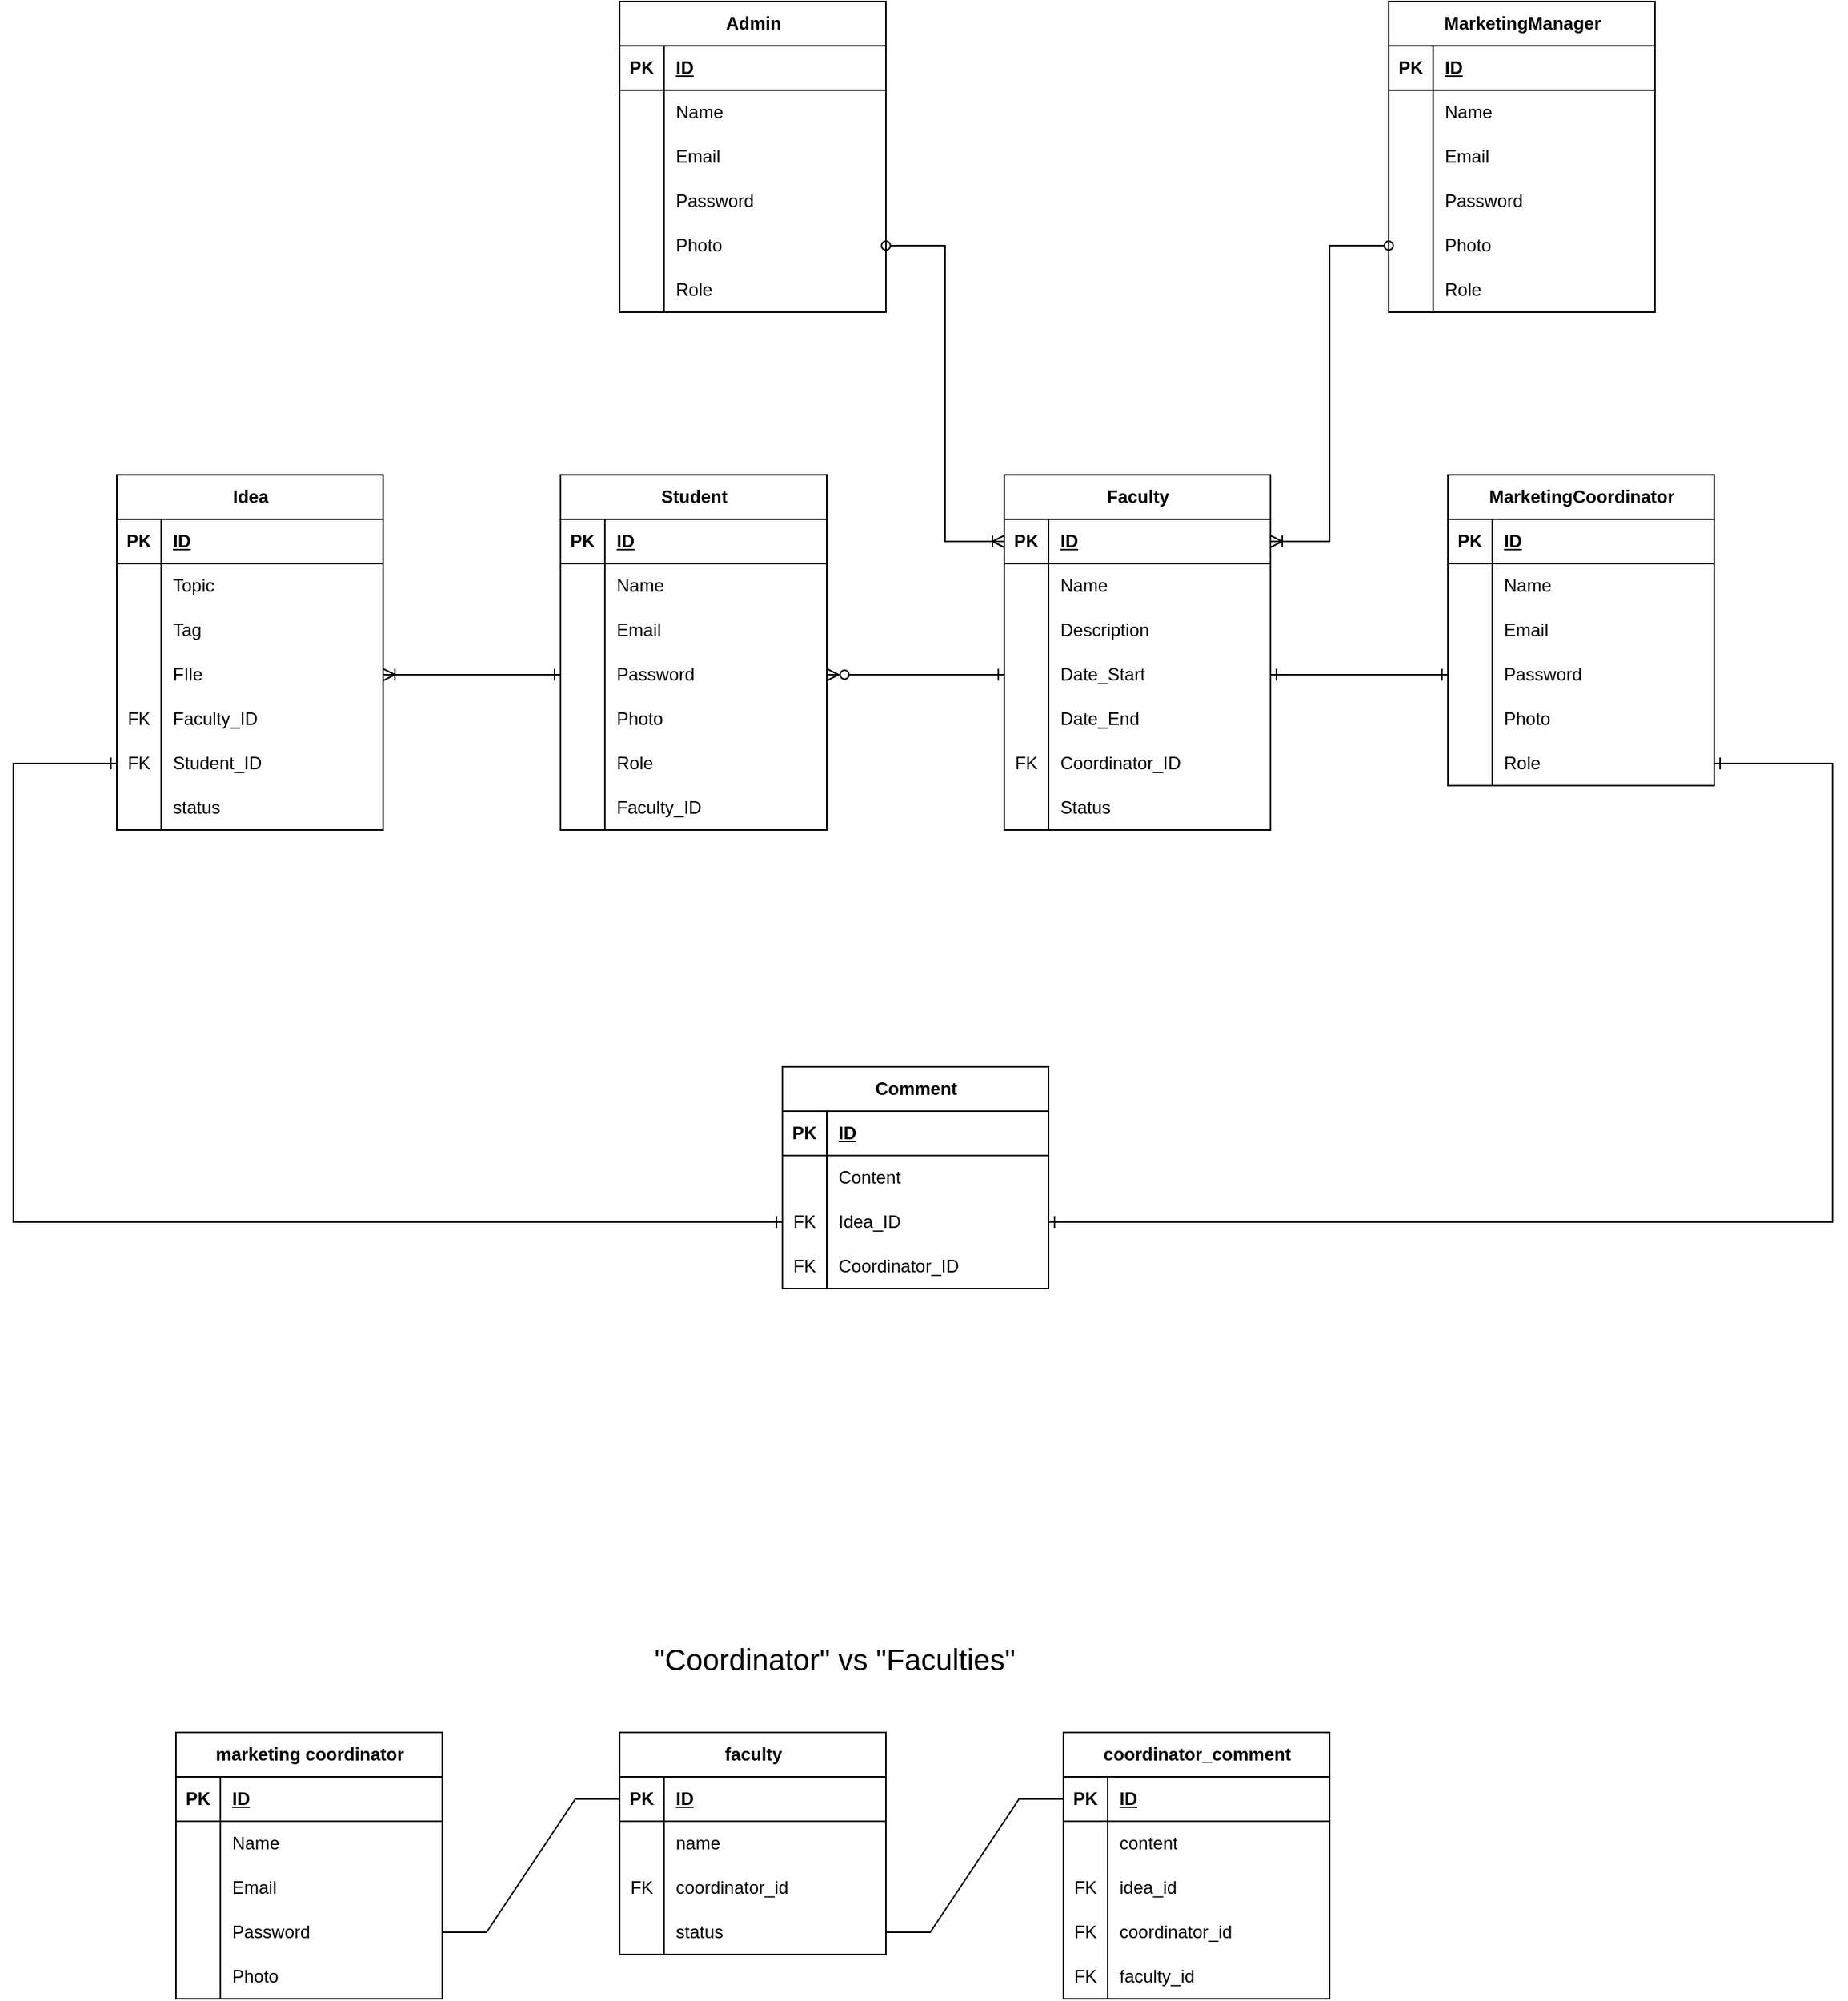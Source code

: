 <mxfile version="24.2.3" type="github">
  <diagram name="Overview" id="agwQvlnUN_KrrrKcCNXr">
    <mxGraphModel dx="2750" dy="522" grid="1" gridSize="10" guides="1" tooltips="1" connect="1" arrows="1" fold="1" page="1" pageScale="1" pageWidth="850" pageHeight="1100" math="0" shadow="0">
      <root>
        <mxCell id="0" />
        <mxCell id="1" parent="0" />
        <mxCell id="62ofKpsvuKrVwhQazPyJ-193" value="&lt;font style=&quot;font-size: 20px;&quot;&gt;&quot;Coordinator&quot; vs &quot;Faculties&quot;&lt;/font&gt;" style="text;html=1;align=center;verticalAlign=middle;resizable=0;points=[];autosize=1;strokeColor=none;fillColor=none;" parent="1" vertex="1">
          <mxGeometry x="-450" y="1900" width="270" height="40" as="geometry" />
        </mxCell>
        <mxCell id="62ofKpsvuKrVwhQazPyJ-194" value="marketing coordinator" style="shape=table;startSize=30;container=1;collapsible=1;childLayout=tableLayout;fixedRows=1;rowLines=0;fontStyle=1;align=center;resizeLast=1;html=1;" parent="1" vertex="1">
          <mxGeometry x="-760" y="1970" width="180" height="180" as="geometry" />
        </mxCell>
        <mxCell id="62ofKpsvuKrVwhQazPyJ-195" value="" style="shape=tableRow;horizontal=0;startSize=0;swimlaneHead=0;swimlaneBody=0;fillColor=none;collapsible=0;dropTarget=0;points=[[0,0.5],[1,0.5]];portConstraint=eastwest;top=0;left=0;right=0;bottom=1;" parent="62ofKpsvuKrVwhQazPyJ-194" vertex="1">
          <mxGeometry y="30" width="180" height="30" as="geometry" />
        </mxCell>
        <mxCell id="62ofKpsvuKrVwhQazPyJ-196" value="PK" style="shape=partialRectangle;connectable=0;fillColor=none;top=0;left=0;bottom=0;right=0;fontStyle=1;overflow=hidden;whiteSpace=wrap;html=1;" parent="62ofKpsvuKrVwhQazPyJ-195" vertex="1">
          <mxGeometry width="30" height="30" as="geometry">
            <mxRectangle width="30" height="30" as="alternateBounds" />
          </mxGeometry>
        </mxCell>
        <mxCell id="62ofKpsvuKrVwhQazPyJ-197" value="ID" style="shape=partialRectangle;connectable=0;fillColor=none;top=0;left=0;bottom=0;right=0;align=left;spacingLeft=6;fontStyle=5;overflow=hidden;whiteSpace=wrap;html=1;" parent="62ofKpsvuKrVwhQazPyJ-195" vertex="1">
          <mxGeometry x="30" width="150" height="30" as="geometry">
            <mxRectangle width="150" height="30" as="alternateBounds" />
          </mxGeometry>
        </mxCell>
        <mxCell id="62ofKpsvuKrVwhQazPyJ-198" value="" style="shape=tableRow;horizontal=0;startSize=0;swimlaneHead=0;swimlaneBody=0;fillColor=none;collapsible=0;dropTarget=0;points=[[0,0.5],[1,0.5]];portConstraint=eastwest;top=0;left=0;right=0;bottom=0;" parent="62ofKpsvuKrVwhQazPyJ-194" vertex="1">
          <mxGeometry y="60" width="180" height="30" as="geometry" />
        </mxCell>
        <mxCell id="62ofKpsvuKrVwhQazPyJ-199" value="" style="shape=partialRectangle;connectable=0;fillColor=none;top=0;left=0;bottom=0;right=0;editable=1;overflow=hidden;whiteSpace=wrap;html=1;" parent="62ofKpsvuKrVwhQazPyJ-198" vertex="1">
          <mxGeometry width="30" height="30" as="geometry">
            <mxRectangle width="30" height="30" as="alternateBounds" />
          </mxGeometry>
        </mxCell>
        <mxCell id="62ofKpsvuKrVwhQazPyJ-200" value="Name" style="shape=partialRectangle;connectable=0;fillColor=none;top=0;left=0;bottom=0;right=0;align=left;spacingLeft=6;overflow=hidden;whiteSpace=wrap;html=1;" parent="62ofKpsvuKrVwhQazPyJ-198" vertex="1">
          <mxGeometry x="30" width="150" height="30" as="geometry">
            <mxRectangle width="150" height="30" as="alternateBounds" />
          </mxGeometry>
        </mxCell>
        <mxCell id="62ofKpsvuKrVwhQazPyJ-201" value="" style="shape=tableRow;horizontal=0;startSize=0;swimlaneHead=0;swimlaneBody=0;fillColor=none;collapsible=0;dropTarget=0;points=[[0,0.5],[1,0.5]];portConstraint=eastwest;top=0;left=0;right=0;bottom=0;" parent="62ofKpsvuKrVwhQazPyJ-194" vertex="1">
          <mxGeometry y="90" width="180" height="30" as="geometry" />
        </mxCell>
        <mxCell id="62ofKpsvuKrVwhQazPyJ-202" value="" style="shape=partialRectangle;connectable=0;fillColor=none;top=0;left=0;bottom=0;right=0;editable=1;overflow=hidden;whiteSpace=wrap;html=1;" parent="62ofKpsvuKrVwhQazPyJ-201" vertex="1">
          <mxGeometry width="30" height="30" as="geometry">
            <mxRectangle width="30" height="30" as="alternateBounds" />
          </mxGeometry>
        </mxCell>
        <mxCell id="62ofKpsvuKrVwhQazPyJ-203" value="Email" style="shape=partialRectangle;connectable=0;fillColor=none;top=0;left=0;bottom=0;right=0;align=left;spacingLeft=6;overflow=hidden;whiteSpace=wrap;html=1;" parent="62ofKpsvuKrVwhQazPyJ-201" vertex="1">
          <mxGeometry x="30" width="150" height="30" as="geometry">
            <mxRectangle width="150" height="30" as="alternateBounds" />
          </mxGeometry>
        </mxCell>
        <mxCell id="62ofKpsvuKrVwhQazPyJ-204" value="" style="shape=tableRow;horizontal=0;startSize=0;swimlaneHead=0;swimlaneBody=0;fillColor=none;collapsible=0;dropTarget=0;points=[[0,0.5],[1,0.5]];portConstraint=eastwest;top=0;left=0;right=0;bottom=0;" parent="62ofKpsvuKrVwhQazPyJ-194" vertex="1">
          <mxGeometry y="120" width="180" height="30" as="geometry" />
        </mxCell>
        <mxCell id="62ofKpsvuKrVwhQazPyJ-205" value="" style="shape=partialRectangle;connectable=0;fillColor=none;top=0;left=0;bottom=0;right=0;editable=1;overflow=hidden;whiteSpace=wrap;html=1;" parent="62ofKpsvuKrVwhQazPyJ-204" vertex="1">
          <mxGeometry width="30" height="30" as="geometry">
            <mxRectangle width="30" height="30" as="alternateBounds" />
          </mxGeometry>
        </mxCell>
        <mxCell id="62ofKpsvuKrVwhQazPyJ-206" value="Password" style="shape=partialRectangle;connectable=0;fillColor=none;top=0;left=0;bottom=0;right=0;align=left;spacingLeft=6;overflow=hidden;whiteSpace=wrap;html=1;" parent="62ofKpsvuKrVwhQazPyJ-204" vertex="1">
          <mxGeometry x="30" width="150" height="30" as="geometry">
            <mxRectangle width="150" height="30" as="alternateBounds" />
          </mxGeometry>
        </mxCell>
        <mxCell id="62ofKpsvuKrVwhQazPyJ-207" value="" style="shape=tableRow;horizontal=0;startSize=0;swimlaneHead=0;swimlaneBody=0;fillColor=none;collapsible=0;dropTarget=0;points=[[0,0.5],[1,0.5]];portConstraint=eastwest;top=0;left=0;right=0;bottom=0;" parent="62ofKpsvuKrVwhQazPyJ-194" vertex="1">
          <mxGeometry y="150" width="180" height="30" as="geometry" />
        </mxCell>
        <mxCell id="62ofKpsvuKrVwhQazPyJ-208" value="" style="shape=partialRectangle;connectable=0;fillColor=none;top=0;left=0;bottom=0;right=0;editable=1;overflow=hidden;whiteSpace=wrap;html=1;" parent="62ofKpsvuKrVwhQazPyJ-207" vertex="1">
          <mxGeometry width="30" height="30" as="geometry">
            <mxRectangle width="30" height="30" as="alternateBounds" />
          </mxGeometry>
        </mxCell>
        <mxCell id="62ofKpsvuKrVwhQazPyJ-209" value="Photo" style="shape=partialRectangle;connectable=0;fillColor=none;top=0;left=0;bottom=0;right=0;align=left;spacingLeft=6;overflow=hidden;whiteSpace=wrap;html=1;" parent="62ofKpsvuKrVwhQazPyJ-207" vertex="1">
          <mxGeometry x="30" width="150" height="30" as="geometry">
            <mxRectangle width="150" height="30" as="alternateBounds" />
          </mxGeometry>
        </mxCell>
        <mxCell id="62ofKpsvuKrVwhQazPyJ-210" value="faculty" style="shape=table;startSize=30;container=1;collapsible=1;childLayout=tableLayout;fixedRows=1;rowLines=0;fontStyle=1;align=center;resizeLast=1;html=1;" parent="1" vertex="1">
          <mxGeometry x="-460" y="1970" width="180" height="150" as="geometry" />
        </mxCell>
        <mxCell id="62ofKpsvuKrVwhQazPyJ-211" value="" style="shape=tableRow;horizontal=0;startSize=0;swimlaneHead=0;swimlaneBody=0;fillColor=none;collapsible=0;dropTarget=0;points=[[0,0.5],[1,0.5]];portConstraint=eastwest;top=0;left=0;right=0;bottom=1;" parent="62ofKpsvuKrVwhQazPyJ-210" vertex="1">
          <mxGeometry y="30" width="180" height="30" as="geometry" />
        </mxCell>
        <mxCell id="62ofKpsvuKrVwhQazPyJ-212" value="PK" style="shape=partialRectangle;connectable=0;fillColor=none;top=0;left=0;bottom=0;right=0;fontStyle=1;overflow=hidden;whiteSpace=wrap;html=1;" parent="62ofKpsvuKrVwhQazPyJ-211" vertex="1">
          <mxGeometry width="30" height="30" as="geometry">
            <mxRectangle width="30" height="30" as="alternateBounds" />
          </mxGeometry>
        </mxCell>
        <mxCell id="62ofKpsvuKrVwhQazPyJ-213" value="ID" style="shape=partialRectangle;connectable=0;fillColor=none;top=0;left=0;bottom=0;right=0;align=left;spacingLeft=6;fontStyle=5;overflow=hidden;whiteSpace=wrap;html=1;" parent="62ofKpsvuKrVwhQazPyJ-211" vertex="1">
          <mxGeometry x="30" width="150" height="30" as="geometry">
            <mxRectangle width="150" height="30" as="alternateBounds" />
          </mxGeometry>
        </mxCell>
        <mxCell id="62ofKpsvuKrVwhQazPyJ-214" value="" style="shape=tableRow;horizontal=0;startSize=0;swimlaneHead=0;swimlaneBody=0;fillColor=none;collapsible=0;dropTarget=0;points=[[0,0.5],[1,0.5]];portConstraint=eastwest;top=0;left=0;right=0;bottom=0;" parent="62ofKpsvuKrVwhQazPyJ-210" vertex="1">
          <mxGeometry y="60" width="180" height="30" as="geometry" />
        </mxCell>
        <mxCell id="62ofKpsvuKrVwhQazPyJ-215" value="" style="shape=partialRectangle;connectable=0;fillColor=none;top=0;left=0;bottom=0;right=0;editable=1;overflow=hidden;whiteSpace=wrap;html=1;" parent="62ofKpsvuKrVwhQazPyJ-214" vertex="1">
          <mxGeometry width="30" height="30" as="geometry">
            <mxRectangle width="30" height="30" as="alternateBounds" />
          </mxGeometry>
        </mxCell>
        <mxCell id="62ofKpsvuKrVwhQazPyJ-216" value="name" style="shape=partialRectangle;connectable=0;fillColor=none;top=0;left=0;bottom=0;right=0;align=left;spacingLeft=6;overflow=hidden;whiteSpace=wrap;html=1;" parent="62ofKpsvuKrVwhQazPyJ-214" vertex="1">
          <mxGeometry x="30" width="150" height="30" as="geometry">
            <mxRectangle width="150" height="30" as="alternateBounds" />
          </mxGeometry>
        </mxCell>
        <mxCell id="62ofKpsvuKrVwhQazPyJ-217" value="" style="shape=tableRow;horizontal=0;startSize=0;swimlaneHead=0;swimlaneBody=0;fillColor=none;collapsible=0;dropTarget=0;points=[[0,0.5],[1,0.5]];portConstraint=eastwest;top=0;left=0;right=0;bottom=0;" parent="62ofKpsvuKrVwhQazPyJ-210" vertex="1">
          <mxGeometry y="90" width="180" height="30" as="geometry" />
        </mxCell>
        <mxCell id="62ofKpsvuKrVwhQazPyJ-218" value="FK" style="shape=partialRectangle;connectable=0;fillColor=none;top=0;left=0;bottom=0;right=0;editable=1;overflow=hidden;whiteSpace=wrap;html=1;" parent="62ofKpsvuKrVwhQazPyJ-217" vertex="1">
          <mxGeometry width="30" height="30" as="geometry">
            <mxRectangle width="30" height="30" as="alternateBounds" />
          </mxGeometry>
        </mxCell>
        <mxCell id="62ofKpsvuKrVwhQazPyJ-219" value="coordinator_id" style="shape=partialRectangle;connectable=0;fillColor=none;top=0;left=0;bottom=0;right=0;align=left;spacingLeft=6;overflow=hidden;whiteSpace=wrap;html=1;" parent="62ofKpsvuKrVwhQazPyJ-217" vertex="1">
          <mxGeometry x="30" width="150" height="30" as="geometry">
            <mxRectangle width="150" height="30" as="alternateBounds" />
          </mxGeometry>
        </mxCell>
        <mxCell id="62ofKpsvuKrVwhQazPyJ-220" value="" style="shape=tableRow;horizontal=0;startSize=0;swimlaneHead=0;swimlaneBody=0;fillColor=none;collapsible=0;dropTarget=0;points=[[0,0.5],[1,0.5]];portConstraint=eastwest;top=0;left=0;right=0;bottom=0;" parent="62ofKpsvuKrVwhQazPyJ-210" vertex="1">
          <mxGeometry y="120" width="180" height="30" as="geometry" />
        </mxCell>
        <mxCell id="62ofKpsvuKrVwhQazPyJ-221" value="" style="shape=partialRectangle;connectable=0;fillColor=none;top=0;left=0;bottom=0;right=0;editable=1;overflow=hidden;whiteSpace=wrap;html=1;" parent="62ofKpsvuKrVwhQazPyJ-220" vertex="1">
          <mxGeometry width="30" height="30" as="geometry">
            <mxRectangle width="30" height="30" as="alternateBounds" />
          </mxGeometry>
        </mxCell>
        <mxCell id="62ofKpsvuKrVwhQazPyJ-222" value="status" style="shape=partialRectangle;connectable=0;fillColor=none;top=0;left=0;bottom=0;right=0;align=left;spacingLeft=6;overflow=hidden;whiteSpace=wrap;html=1;" parent="62ofKpsvuKrVwhQazPyJ-220" vertex="1">
          <mxGeometry x="30" width="150" height="30" as="geometry">
            <mxRectangle width="150" height="30" as="alternateBounds" />
          </mxGeometry>
        </mxCell>
        <mxCell id="62ofKpsvuKrVwhQazPyJ-223" value="" style="edgeStyle=entityRelationEdgeStyle;fontSize=12;html=1;endArrow=none;startArrow=none;rounded=0;exitX=1;exitY=0.5;exitDx=0;exitDy=0;entryX=0;entryY=0.5;entryDx=0;entryDy=0;startFill=0;endFill=0;" parent="1" source="62ofKpsvuKrVwhQazPyJ-204" target="62ofKpsvuKrVwhQazPyJ-211" edge="1">
          <mxGeometry width="100" height="100" relative="1" as="geometry">
            <mxPoint x="-520" y="2280" as="sourcePoint" />
            <mxPoint x="-420" y="2180" as="targetPoint" />
          </mxGeometry>
        </mxCell>
        <mxCell id="62ofKpsvuKrVwhQazPyJ-265" value="Comment" style="shape=table;startSize=30;container=1;collapsible=1;childLayout=tableLayout;fixedRows=1;rowLines=0;fontStyle=1;align=center;resizeLast=1;html=1;" parent="1" vertex="1">
          <mxGeometry x="-350" y="1520" width="180" height="150" as="geometry" />
        </mxCell>
        <mxCell id="62ofKpsvuKrVwhQazPyJ-266" value="" style="shape=tableRow;horizontal=0;startSize=0;swimlaneHead=0;swimlaneBody=0;fillColor=none;collapsible=0;dropTarget=0;points=[[0,0.5],[1,0.5]];portConstraint=eastwest;top=0;left=0;right=0;bottom=1;" parent="62ofKpsvuKrVwhQazPyJ-265" vertex="1">
          <mxGeometry y="30" width="180" height="30" as="geometry" />
        </mxCell>
        <mxCell id="62ofKpsvuKrVwhQazPyJ-267" value="PK" style="shape=partialRectangle;connectable=0;fillColor=none;top=0;left=0;bottom=0;right=0;fontStyle=1;overflow=hidden;whiteSpace=wrap;html=1;" parent="62ofKpsvuKrVwhQazPyJ-266" vertex="1">
          <mxGeometry width="30" height="30" as="geometry">
            <mxRectangle width="30" height="30" as="alternateBounds" />
          </mxGeometry>
        </mxCell>
        <mxCell id="62ofKpsvuKrVwhQazPyJ-268" value="ID" style="shape=partialRectangle;connectable=0;fillColor=none;top=0;left=0;bottom=0;right=0;align=left;spacingLeft=6;fontStyle=5;overflow=hidden;whiteSpace=wrap;html=1;" parent="62ofKpsvuKrVwhQazPyJ-266" vertex="1">
          <mxGeometry x="30" width="150" height="30" as="geometry">
            <mxRectangle width="150" height="30" as="alternateBounds" />
          </mxGeometry>
        </mxCell>
        <mxCell id="62ofKpsvuKrVwhQazPyJ-269" value="" style="shape=tableRow;horizontal=0;startSize=0;swimlaneHead=0;swimlaneBody=0;fillColor=none;collapsible=0;dropTarget=0;points=[[0,0.5],[1,0.5]];portConstraint=eastwest;top=0;left=0;right=0;bottom=0;" parent="62ofKpsvuKrVwhQazPyJ-265" vertex="1">
          <mxGeometry y="60" width="180" height="30" as="geometry" />
        </mxCell>
        <mxCell id="62ofKpsvuKrVwhQazPyJ-270" value="" style="shape=partialRectangle;connectable=0;fillColor=none;top=0;left=0;bottom=0;right=0;editable=1;overflow=hidden;whiteSpace=wrap;html=1;" parent="62ofKpsvuKrVwhQazPyJ-269" vertex="1">
          <mxGeometry width="30" height="30" as="geometry">
            <mxRectangle width="30" height="30" as="alternateBounds" />
          </mxGeometry>
        </mxCell>
        <mxCell id="62ofKpsvuKrVwhQazPyJ-271" value="Content" style="shape=partialRectangle;connectable=0;fillColor=none;top=0;left=0;bottom=0;right=0;align=left;spacingLeft=6;overflow=hidden;whiteSpace=wrap;html=1;" parent="62ofKpsvuKrVwhQazPyJ-269" vertex="1">
          <mxGeometry x="30" width="150" height="30" as="geometry">
            <mxRectangle width="150" height="30" as="alternateBounds" />
          </mxGeometry>
        </mxCell>
        <mxCell id="62ofKpsvuKrVwhQazPyJ-272" value="" style="shape=tableRow;horizontal=0;startSize=0;swimlaneHead=0;swimlaneBody=0;fillColor=none;collapsible=0;dropTarget=0;points=[[0,0.5],[1,0.5]];portConstraint=eastwest;top=0;left=0;right=0;bottom=0;" parent="62ofKpsvuKrVwhQazPyJ-265" vertex="1">
          <mxGeometry y="90" width="180" height="30" as="geometry" />
        </mxCell>
        <mxCell id="62ofKpsvuKrVwhQazPyJ-273" value="FK" style="shape=partialRectangle;connectable=0;fillColor=none;top=0;left=0;bottom=0;right=0;editable=1;overflow=hidden;whiteSpace=wrap;html=1;" parent="62ofKpsvuKrVwhQazPyJ-272" vertex="1">
          <mxGeometry width="30" height="30" as="geometry">
            <mxRectangle width="30" height="30" as="alternateBounds" />
          </mxGeometry>
        </mxCell>
        <mxCell id="62ofKpsvuKrVwhQazPyJ-274" value="Idea_ID" style="shape=partialRectangle;connectable=0;fillColor=none;top=0;left=0;bottom=0;right=0;align=left;spacingLeft=6;overflow=hidden;whiteSpace=wrap;html=1;" parent="62ofKpsvuKrVwhQazPyJ-272" vertex="1">
          <mxGeometry x="30" width="150" height="30" as="geometry">
            <mxRectangle width="150" height="30" as="alternateBounds" />
          </mxGeometry>
        </mxCell>
        <mxCell id="62ofKpsvuKrVwhQazPyJ-275" value="" style="shape=tableRow;horizontal=0;startSize=0;swimlaneHead=0;swimlaneBody=0;fillColor=none;collapsible=0;dropTarget=0;points=[[0,0.5],[1,0.5]];portConstraint=eastwest;top=0;left=0;right=0;bottom=0;" parent="62ofKpsvuKrVwhQazPyJ-265" vertex="1">
          <mxGeometry y="120" width="180" height="30" as="geometry" />
        </mxCell>
        <mxCell id="62ofKpsvuKrVwhQazPyJ-276" value="FK" style="shape=partialRectangle;connectable=0;fillColor=none;top=0;left=0;bottom=0;right=0;editable=1;overflow=hidden;whiteSpace=wrap;html=1;" parent="62ofKpsvuKrVwhQazPyJ-275" vertex="1">
          <mxGeometry width="30" height="30" as="geometry">
            <mxRectangle width="30" height="30" as="alternateBounds" />
          </mxGeometry>
        </mxCell>
        <mxCell id="62ofKpsvuKrVwhQazPyJ-277" value="Coordinator_ID" style="shape=partialRectangle;connectable=0;fillColor=none;top=0;left=0;bottom=0;right=0;align=left;spacingLeft=6;overflow=hidden;whiteSpace=wrap;html=1;" parent="62ofKpsvuKrVwhQazPyJ-275" vertex="1">
          <mxGeometry x="30" width="150" height="30" as="geometry">
            <mxRectangle width="150" height="30" as="alternateBounds" />
          </mxGeometry>
        </mxCell>
        <mxCell id="mkuLu3YTEHO5LL1eX4Db-31" value="coordinator_comment" style="shape=table;startSize=30;container=1;collapsible=1;childLayout=tableLayout;fixedRows=1;rowLines=0;fontStyle=1;align=center;resizeLast=1;html=1;" parent="1" vertex="1">
          <mxGeometry x="-160" y="1970" width="180" height="180" as="geometry" />
        </mxCell>
        <mxCell id="mkuLu3YTEHO5LL1eX4Db-32" value="" style="shape=tableRow;horizontal=0;startSize=0;swimlaneHead=0;swimlaneBody=0;fillColor=none;collapsible=0;dropTarget=0;points=[[0,0.5],[1,0.5]];portConstraint=eastwest;top=0;left=0;right=0;bottom=1;" parent="mkuLu3YTEHO5LL1eX4Db-31" vertex="1">
          <mxGeometry y="30" width="180" height="30" as="geometry" />
        </mxCell>
        <mxCell id="mkuLu3YTEHO5LL1eX4Db-33" value="PK" style="shape=partialRectangle;connectable=0;fillColor=none;top=0;left=0;bottom=0;right=0;fontStyle=1;overflow=hidden;whiteSpace=wrap;html=1;" parent="mkuLu3YTEHO5LL1eX4Db-32" vertex="1">
          <mxGeometry width="30" height="30" as="geometry">
            <mxRectangle width="30" height="30" as="alternateBounds" />
          </mxGeometry>
        </mxCell>
        <mxCell id="mkuLu3YTEHO5LL1eX4Db-34" value="ID" style="shape=partialRectangle;connectable=0;fillColor=none;top=0;left=0;bottom=0;right=0;align=left;spacingLeft=6;fontStyle=5;overflow=hidden;whiteSpace=wrap;html=1;" parent="mkuLu3YTEHO5LL1eX4Db-32" vertex="1">
          <mxGeometry x="30" width="150" height="30" as="geometry">
            <mxRectangle width="150" height="30" as="alternateBounds" />
          </mxGeometry>
        </mxCell>
        <mxCell id="mkuLu3YTEHO5LL1eX4Db-35" value="" style="shape=tableRow;horizontal=0;startSize=0;swimlaneHead=0;swimlaneBody=0;fillColor=none;collapsible=0;dropTarget=0;points=[[0,0.5],[1,0.5]];portConstraint=eastwest;top=0;left=0;right=0;bottom=0;" parent="mkuLu3YTEHO5LL1eX4Db-31" vertex="1">
          <mxGeometry y="60" width="180" height="30" as="geometry" />
        </mxCell>
        <mxCell id="mkuLu3YTEHO5LL1eX4Db-36" value="" style="shape=partialRectangle;connectable=0;fillColor=none;top=0;left=0;bottom=0;right=0;editable=1;overflow=hidden;whiteSpace=wrap;html=1;" parent="mkuLu3YTEHO5LL1eX4Db-35" vertex="1">
          <mxGeometry width="30" height="30" as="geometry">
            <mxRectangle width="30" height="30" as="alternateBounds" />
          </mxGeometry>
        </mxCell>
        <mxCell id="mkuLu3YTEHO5LL1eX4Db-37" value="content" style="shape=partialRectangle;connectable=0;fillColor=none;top=0;left=0;bottom=0;right=0;align=left;spacingLeft=6;overflow=hidden;whiteSpace=wrap;html=1;" parent="mkuLu3YTEHO5LL1eX4Db-35" vertex="1">
          <mxGeometry x="30" width="150" height="30" as="geometry">
            <mxRectangle width="150" height="30" as="alternateBounds" />
          </mxGeometry>
        </mxCell>
        <mxCell id="mkuLu3YTEHO5LL1eX4Db-38" value="" style="shape=tableRow;horizontal=0;startSize=0;swimlaneHead=0;swimlaneBody=0;fillColor=none;collapsible=0;dropTarget=0;points=[[0,0.5],[1,0.5]];portConstraint=eastwest;top=0;left=0;right=0;bottom=0;" parent="mkuLu3YTEHO5LL1eX4Db-31" vertex="1">
          <mxGeometry y="90" width="180" height="30" as="geometry" />
        </mxCell>
        <mxCell id="mkuLu3YTEHO5LL1eX4Db-39" value="FK" style="shape=partialRectangle;connectable=0;fillColor=none;top=0;left=0;bottom=0;right=0;editable=1;overflow=hidden;whiteSpace=wrap;html=1;" parent="mkuLu3YTEHO5LL1eX4Db-38" vertex="1">
          <mxGeometry width="30" height="30" as="geometry">
            <mxRectangle width="30" height="30" as="alternateBounds" />
          </mxGeometry>
        </mxCell>
        <mxCell id="mkuLu3YTEHO5LL1eX4Db-40" value="idea_id" style="shape=partialRectangle;connectable=0;fillColor=none;top=0;left=0;bottom=0;right=0;align=left;spacingLeft=6;overflow=hidden;whiteSpace=wrap;html=1;" parent="mkuLu3YTEHO5LL1eX4Db-38" vertex="1">
          <mxGeometry x="30" width="150" height="30" as="geometry">
            <mxRectangle width="150" height="30" as="alternateBounds" />
          </mxGeometry>
        </mxCell>
        <mxCell id="mkuLu3YTEHO5LL1eX4Db-41" value="" style="shape=tableRow;horizontal=0;startSize=0;swimlaneHead=0;swimlaneBody=0;fillColor=none;collapsible=0;dropTarget=0;points=[[0,0.5],[1,0.5]];portConstraint=eastwest;top=0;left=0;right=0;bottom=0;" parent="mkuLu3YTEHO5LL1eX4Db-31" vertex="1">
          <mxGeometry y="120" width="180" height="30" as="geometry" />
        </mxCell>
        <mxCell id="mkuLu3YTEHO5LL1eX4Db-42" value="FK" style="shape=partialRectangle;connectable=0;fillColor=none;top=0;left=0;bottom=0;right=0;editable=1;overflow=hidden;whiteSpace=wrap;html=1;" parent="mkuLu3YTEHO5LL1eX4Db-41" vertex="1">
          <mxGeometry width="30" height="30" as="geometry">
            <mxRectangle width="30" height="30" as="alternateBounds" />
          </mxGeometry>
        </mxCell>
        <mxCell id="mkuLu3YTEHO5LL1eX4Db-43" value="coordinator_id" style="shape=partialRectangle;connectable=0;fillColor=none;top=0;left=0;bottom=0;right=0;align=left;spacingLeft=6;overflow=hidden;whiteSpace=wrap;html=1;" parent="mkuLu3YTEHO5LL1eX4Db-41" vertex="1">
          <mxGeometry x="30" width="150" height="30" as="geometry">
            <mxRectangle width="150" height="30" as="alternateBounds" />
          </mxGeometry>
        </mxCell>
        <mxCell id="mkuLu3YTEHO5LL1eX4Db-45" value="" style="shape=tableRow;horizontal=0;startSize=0;swimlaneHead=0;swimlaneBody=0;fillColor=none;collapsible=0;dropTarget=0;points=[[0,0.5],[1,0.5]];portConstraint=eastwest;top=0;left=0;right=0;bottom=0;" parent="mkuLu3YTEHO5LL1eX4Db-31" vertex="1">
          <mxGeometry y="150" width="180" height="30" as="geometry" />
        </mxCell>
        <mxCell id="mkuLu3YTEHO5LL1eX4Db-46" value="FK" style="shape=partialRectangle;connectable=0;fillColor=none;top=0;left=0;bottom=0;right=0;editable=1;overflow=hidden;whiteSpace=wrap;html=1;" parent="mkuLu3YTEHO5LL1eX4Db-45" vertex="1">
          <mxGeometry width="30" height="30" as="geometry">
            <mxRectangle width="30" height="30" as="alternateBounds" />
          </mxGeometry>
        </mxCell>
        <mxCell id="mkuLu3YTEHO5LL1eX4Db-47" value="faculty_id" style="shape=partialRectangle;connectable=0;fillColor=none;top=0;left=0;bottom=0;right=0;align=left;spacingLeft=6;overflow=hidden;whiteSpace=wrap;html=1;" parent="mkuLu3YTEHO5LL1eX4Db-45" vertex="1">
          <mxGeometry x="30" width="150" height="30" as="geometry">
            <mxRectangle width="150" height="30" as="alternateBounds" />
          </mxGeometry>
        </mxCell>
        <mxCell id="mkuLu3YTEHO5LL1eX4Db-44" value="" style="edgeStyle=entityRelationEdgeStyle;fontSize=12;html=1;endArrow=none;startArrow=none;rounded=0;startFill=0;endFill=0;exitX=1;exitY=0.5;exitDx=0;exitDy=0;entryX=0;entryY=0.5;entryDx=0;entryDy=0;" parent="1" source="62ofKpsvuKrVwhQazPyJ-220" target="mkuLu3YTEHO5LL1eX4Db-32" edge="1">
          <mxGeometry width="100" height="100" relative="1" as="geometry">
            <mxPoint x="340" y="1640" as="sourcePoint" />
            <mxPoint x="390" y="1470" as="targetPoint" />
          </mxGeometry>
        </mxCell>
        <mxCell id="jCGUlloYjB23ZUBE3SV1-28" value="Student" style="shape=table;startSize=30;container=1;collapsible=1;childLayout=tableLayout;fixedRows=1;rowLines=0;fontStyle=1;align=center;resizeLast=1;html=1;" vertex="1" parent="1">
          <mxGeometry x="-500" y="1120" width="180" height="240" as="geometry" />
        </mxCell>
        <mxCell id="jCGUlloYjB23ZUBE3SV1-29" value="" style="shape=tableRow;horizontal=0;startSize=0;swimlaneHead=0;swimlaneBody=0;fillColor=none;collapsible=0;dropTarget=0;points=[[0,0.5],[1,0.5]];portConstraint=eastwest;top=0;left=0;right=0;bottom=1;" vertex="1" parent="jCGUlloYjB23ZUBE3SV1-28">
          <mxGeometry y="30" width="180" height="30" as="geometry" />
        </mxCell>
        <mxCell id="jCGUlloYjB23ZUBE3SV1-30" value="PK" style="shape=partialRectangle;connectable=0;fillColor=none;top=0;left=0;bottom=0;right=0;fontStyle=1;overflow=hidden;whiteSpace=wrap;html=1;" vertex="1" parent="jCGUlloYjB23ZUBE3SV1-29">
          <mxGeometry width="30" height="30" as="geometry">
            <mxRectangle width="30" height="30" as="alternateBounds" />
          </mxGeometry>
        </mxCell>
        <mxCell id="jCGUlloYjB23ZUBE3SV1-31" value="ID" style="shape=partialRectangle;connectable=0;fillColor=none;top=0;left=0;bottom=0;right=0;align=left;spacingLeft=6;fontStyle=5;overflow=hidden;whiteSpace=wrap;html=1;" vertex="1" parent="jCGUlloYjB23ZUBE3SV1-29">
          <mxGeometry x="30" width="150" height="30" as="geometry">
            <mxRectangle width="150" height="30" as="alternateBounds" />
          </mxGeometry>
        </mxCell>
        <mxCell id="jCGUlloYjB23ZUBE3SV1-32" value="" style="shape=tableRow;horizontal=0;startSize=0;swimlaneHead=0;swimlaneBody=0;fillColor=none;collapsible=0;dropTarget=0;points=[[0,0.5],[1,0.5]];portConstraint=eastwest;top=0;left=0;right=0;bottom=0;" vertex="1" parent="jCGUlloYjB23ZUBE3SV1-28">
          <mxGeometry y="60" width="180" height="30" as="geometry" />
        </mxCell>
        <mxCell id="jCGUlloYjB23ZUBE3SV1-33" value="" style="shape=partialRectangle;connectable=0;fillColor=none;top=0;left=0;bottom=0;right=0;editable=1;overflow=hidden;whiteSpace=wrap;html=1;" vertex="1" parent="jCGUlloYjB23ZUBE3SV1-32">
          <mxGeometry width="30" height="30" as="geometry">
            <mxRectangle width="30" height="30" as="alternateBounds" />
          </mxGeometry>
        </mxCell>
        <mxCell id="jCGUlloYjB23ZUBE3SV1-34" value="Name" style="shape=partialRectangle;connectable=0;fillColor=none;top=0;left=0;bottom=0;right=0;align=left;spacingLeft=6;overflow=hidden;whiteSpace=wrap;html=1;" vertex="1" parent="jCGUlloYjB23ZUBE3SV1-32">
          <mxGeometry x="30" width="150" height="30" as="geometry">
            <mxRectangle width="150" height="30" as="alternateBounds" />
          </mxGeometry>
        </mxCell>
        <mxCell id="jCGUlloYjB23ZUBE3SV1-35" value="" style="shape=tableRow;horizontal=0;startSize=0;swimlaneHead=0;swimlaneBody=0;fillColor=none;collapsible=0;dropTarget=0;points=[[0,0.5],[1,0.5]];portConstraint=eastwest;top=0;left=0;right=0;bottom=0;" vertex="1" parent="jCGUlloYjB23ZUBE3SV1-28">
          <mxGeometry y="90" width="180" height="30" as="geometry" />
        </mxCell>
        <mxCell id="jCGUlloYjB23ZUBE3SV1-36" value="" style="shape=partialRectangle;connectable=0;fillColor=none;top=0;left=0;bottom=0;right=0;editable=1;overflow=hidden;whiteSpace=wrap;html=1;" vertex="1" parent="jCGUlloYjB23ZUBE3SV1-35">
          <mxGeometry width="30" height="30" as="geometry">
            <mxRectangle width="30" height="30" as="alternateBounds" />
          </mxGeometry>
        </mxCell>
        <mxCell id="jCGUlloYjB23ZUBE3SV1-37" value="Email" style="shape=partialRectangle;connectable=0;fillColor=none;top=0;left=0;bottom=0;right=0;align=left;spacingLeft=6;overflow=hidden;whiteSpace=wrap;html=1;" vertex="1" parent="jCGUlloYjB23ZUBE3SV1-35">
          <mxGeometry x="30" width="150" height="30" as="geometry">
            <mxRectangle width="150" height="30" as="alternateBounds" />
          </mxGeometry>
        </mxCell>
        <mxCell id="jCGUlloYjB23ZUBE3SV1-38" value="" style="shape=tableRow;horizontal=0;startSize=0;swimlaneHead=0;swimlaneBody=0;fillColor=none;collapsible=0;dropTarget=0;points=[[0,0.5],[1,0.5]];portConstraint=eastwest;top=0;left=0;right=0;bottom=0;" vertex="1" parent="jCGUlloYjB23ZUBE3SV1-28">
          <mxGeometry y="120" width="180" height="30" as="geometry" />
        </mxCell>
        <mxCell id="jCGUlloYjB23ZUBE3SV1-39" value="" style="shape=partialRectangle;connectable=0;fillColor=none;top=0;left=0;bottom=0;right=0;editable=1;overflow=hidden;whiteSpace=wrap;html=1;" vertex="1" parent="jCGUlloYjB23ZUBE3SV1-38">
          <mxGeometry width="30" height="30" as="geometry">
            <mxRectangle width="30" height="30" as="alternateBounds" />
          </mxGeometry>
        </mxCell>
        <mxCell id="jCGUlloYjB23ZUBE3SV1-40" value="Password" style="shape=partialRectangle;connectable=0;fillColor=none;top=0;left=0;bottom=0;right=0;align=left;spacingLeft=6;overflow=hidden;whiteSpace=wrap;html=1;" vertex="1" parent="jCGUlloYjB23ZUBE3SV1-38">
          <mxGeometry x="30" width="150" height="30" as="geometry">
            <mxRectangle width="150" height="30" as="alternateBounds" />
          </mxGeometry>
        </mxCell>
        <mxCell id="jCGUlloYjB23ZUBE3SV1-41" value="" style="shape=tableRow;horizontal=0;startSize=0;swimlaneHead=0;swimlaneBody=0;fillColor=none;collapsible=0;dropTarget=0;points=[[0,0.5],[1,0.5]];portConstraint=eastwest;top=0;left=0;right=0;bottom=0;" vertex="1" parent="jCGUlloYjB23ZUBE3SV1-28">
          <mxGeometry y="150" width="180" height="30" as="geometry" />
        </mxCell>
        <mxCell id="jCGUlloYjB23ZUBE3SV1-42" value="" style="shape=partialRectangle;connectable=0;fillColor=none;top=0;left=0;bottom=0;right=0;editable=1;overflow=hidden;whiteSpace=wrap;html=1;" vertex="1" parent="jCGUlloYjB23ZUBE3SV1-41">
          <mxGeometry width="30" height="30" as="geometry">
            <mxRectangle width="30" height="30" as="alternateBounds" />
          </mxGeometry>
        </mxCell>
        <mxCell id="jCGUlloYjB23ZUBE3SV1-43" value="Photo" style="shape=partialRectangle;connectable=0;fillColor=none;top=0;left=0;bottom=0;right=0;align=left;spacingLeft=6;overflow=hidden;whiteSpace=wrap;html=1;" vertex="1" parent="jCGUlloYjB23ZUBE3SV1-41">
          <mxGeometry x="30" width="150" height="30" as="geometry">
            <mxRectangle width="150" height="30" as="alternateBounds" />
          </mxGeometry>
        </mxCell>
        <mxCell id="jCGUlloYjB23ZUBE3SV1-44" value="" style="shape=tableRow;horizontal=0;startSize=0;swimlaneHead=0;swimlaneBody=0;fillColor=none;collapsible=0;dropTarget=0;points=[[0,0.5],[1,0.5]];portConstraint=eastwest;top=0;left=0;right=0;bottom=0;" vertex="1" parent="jCGUlloYjB23ZUBE3SV1-28">
          <mxGeometry y="180" width="180" height="30" as="geometry" />
        </mxCell>
        <mxCell id="jCGUlloYjB23ZUBE3SV1-45" value="" style="shape=partialRectangle;connectable=0;fillColor=none;top=0;left=0;bottom=0;right=0;editable=1;overflow=hidden;whiteSpace=wrap;html=1;" vertex="1" parent="jCGUlloYjB23ZUBE3SV1-44">
          <mxGeometry width="30" height="30" as="geometry">
            <mxRectangle width="30" height="30" as="alternateBounds" />
          </mxGeometry>
        </mxCell>
        <mxCell id="jCGUlloYjB23ZUBE3SV1-46" value="Role" style="shape=partialRectangle;connectable=0;fillColor=none;top=0;left=0;bottom=0;right=0;align=left;spacingLeft=6;overflow=hidden;whiteSpace=wrap;html=1;" vertex="1" parent="jCGUlloYjB23ZUBE3SV1-44">
          <mxGeometry x="30" width="150" height="30" as="geometry">
            <mxRectangle width="150" height="30" as="alternateBounds" />
          </mxGeometry>
        </mxCell>
        <mxCell id="jCGUlloYjB23ZUBE3SV1-47" value="" style="shape=tableRow;horizontal=0;startSize=0;swimlaneHead=0;swimlaneBody=0;fillColor=none;collapsible=0;dropTarget=0;points=[[0,0.5],[1,0.5]];portConstraint=eastwest;top=0;left=0;right=0;bottom=0;" vertex="1" parent="jCGUlloYjB23ZUBE3SV1-28">
          <mxGeometry y="210" width="180" height="30" as="geometry" />
        </mxCell>
        <mxCell id="jCGUlloYjB23ZUBE3SV1-48" value="" style="shape=partialRectangle;connectable=0;fillColor=none;top=0;left=0;bottom=0;right=0;editable=1;overflow=hidden;whiteSpace=wrap;html=1;" vertex="1" parent="jCGUlloYjB23ZUBE3SV1-47">
          <mxGeometry width="30" height="30" as="geometry">
            <mxRectangle width="30" height="30" as="alternateBounds" />
          </mxGeometry>
        </mxCell>
        <mxCell id="jCGUlloYjB23ZUBE3SV1-49" value="Faculty_ID" style="shape=partialRectangle;connectable=0;fillColor=none;top=0;left=0;bottom=0;right=0;align=left;spacingLeft=6;overflow=hidden;whiteSpace=wrap;html=1;" vertex="1" parent="jCGUlloYjB23ZUBE3SV1-47">
          <mxGeometry x="30" width="150" height="30" as="geometry">
            <mxRectangle width="150" height="30" as="alternateBounds" />
          </mxGeometry>
        </mxCell>
        <mxCell id="jCGUlloYjB23ZUBE3SV1-50" value="Faculty" style="shape=table;startSize=30;container=1;collapsible=1;childLayout=tableLayout;fixedRows=1;rowLines=0;fontStyle=1;align=center;resizeLast=1;html=1;" vertex="1" parent="1">
          <mxGeometry x="-200" y="1120" width="180" height="240" as="geometry" />
        </mxCell>
        <mxCell id="jCGUlloYjB23ZUBE3SV1-51" value="" style="shape=tableRow;horizontal=0;startSize=0;swimlaneHead=0;swimlaneBody=0;fillColor=none;collapsible=0;dropTarget=0;points=[[0,0.5],[1,0.5]];portConstraint=eastwest;top=0;left=0;right=0;bottom=1;" vertex="1" parent="jCGUlloYjB23ZUBE3SV1-50">
          <mxGeometry y="30" width="180" height="30" as="geometry" />
        </mxCell>
        <mxCell id="jCGUlloYjB23ZUBE3SV1-52" value="PK" style="shape=partialRectangle;connectable=0;fillColor=none;top=0;left=0;bottom=0;right=0;fontStyle=1;overflow=hidden;whiteSpace=wrap;html=1;" vertex="1" parent="jCGUlloYjB23ZUBE3SV1-51">
          <mxGeometry width="30" height="30" as="geometry">
            <mxRectangle width="30" height="30" as="alternateBounds" />
          </mxGeometry>
        </mxCell>
        <mxCell id="jCGUlloYjB23ZUBE3SV1-53" value="ID" style="shape=partialRectangle;connectable=0;fillColor=none;top=0;left=0;bottom=0;right=0;align=left;spacingLeft=6;fontStyle=5;overflow=hidden;whiteSpace=wrap;html=1;" vertex="1" parent="jCGUlloYjB23ZUBE3SV1-51">
          <mxGeometry x="30" width="150" height="30" as="geometry">
            <mxRectangle width="150" height="30" as="alternateBounds" />
          </mxGeometry>
        </mxCell>
        <mxCell id="jCGUlloYjB23ZUBE3SV1-54" value="" style="shape=tableRow;horizontal=0;startSize=0;swimlaneHead=0;swimlaneBody=0;fillColor=none;collapsible=0;dropTarget=0;points=[[0,0.5],[1,0.5]];portConstraint=eastwest;top=0;left=0;right=0;bottom=0;" vertex="1" parent="jCGUlloYjB23ZUBE3SV1-50">
          <mxGeometry y="60" width="180" height="30" as="geometry" />
        </mxCell>
        <mxCell id="jCGUlloYjB23ZUBE3SV1-55" value="" style="shape=partialRectangle;connectable=0;fillColor=none;top=0;left=0;bottom=0;right=0;editable=1;overflow=hidden;whiteSpace=wrap;html=1;" vertex="1" parent="jCGUlloYjB23ZUBE3SV1-54">
          <mxGeometry width="30" height="30" as="geometry">
            <mxRectangle width="30" height="30" as="alternateBounds" />
          </mxGeometry>
        </mxCell>
        <mxCell id="jCGUlloYjB23ZUBE3SV1-56" value="Name" style="shape=partialRectangle;connectable=0;fillColor=none;top=0;left=0;bottom=0;right=0;align=left;spacingLeft=6;overflow=hidden;whiteSpace=wrap;html=1;" vertex="1" parent="jCGUlloYjB23ZUBE3SV1-54">
          <mxGeometry x="30" width="150" height="30" as="geometry">
            <mxRectangle width="150" height="30" as="alternateBounds" />
          </mxGeometry>
        </mxCell>
        <mxCell id="jCGUlloYjB23ZUBE3SV1-57" value="" style="shape=tableRow;horizontal=0;startSize=0;swimlaneHead=0;swimlaneBody=0;fillColor=none;collapsible=0;dropTarget=0;points=[[0,0.5],[1,0.5]];portConstraint=eastwest;top=0;left=0;right=0;bottom=0;" vertex="1" parent="jCGUlloYjB23ZUBE3SV1-50">
          <mxGeometry y="90" width="180" height="30" as="geometry" />
        </mxCell>
        <mxCell id="jCGUlloYjB23ZUBE3SV1-58" value="" style="shape=partialRectangle;connectable=0;fillColor=none;top=0;left=0;bottom=0;right=0;editable=1;overflow=hidden;whiteSpace=wrap;html=1;" vertex="1" parent="jCGUlloYjB23ZUBE3SV1-57">
          <mxGeometry width="30" height="30" as="geometry">
            <mxRectangle width="30" height="30" as="alternateBounds" />
          </mxGeometry>
        </mxCell>
        <mxCell id="jCGUlloYjB23ZUBE3SV1-59" value="Description" style="shape=partialRectangle;connectable=0;fillColor=none;top=0;left=0;bottom=0;right=0;align=left;spacingLeft=6;overflow=hidden;whiteSpace=wrap;html=1;" vertex="1" parent="jCGUlloYjB23ZUBE3SV1-57">
          <mxGeometry x="30" width="150" height="30" as="geometry">
            <mxRectangle width="150" height="30" as="alternateBounds" />
          </mxGeometry>
        </mxCell>
        <mxCell id="jCGUlloYjB23ZUBE3SV1-60" value="" style="shape=tableRow;horizontal=0;startSize=0;swimlaneHead=0;swimlaneBody=0;fillColor=none;collapsible=0;dropTarget=0;points=[[0,0.5],[1,0.5]];portConstraint=eastwest;top=0;left=0;right=0;bottom=0;" vertex="1" parent="jCGUlloYjB23ZUBE3SV1-50">
          <mxGeometry y="120" width="180" height="30" as="geometry" />
        </mxCell>
        <mxCell id="jCGUlloYjB23ZUBE3SV1-61" value="" style="shape=partialRectangle;connectable=0;fillColor=none;top=0;left=0;bottom=0;right=0;editable=1;overflow=hidden;whiteSpace=wrap;html=1;" vertex="1" parent="jCGUlloYjB23ZUBE3SV1-60">
          <mxGeometry width="30" height="30" as="geometry">
            <mxRectangle width="30" height="30" as="alternateBounds" />
          </mxGeometry>
        </mxCell>
        <mxCell id="jCGUlloYjB23ZUBE3SV1-62" value="Date_Start" style="shape=partialRectangle;connectable=0;fillColor=none;top=0;left=0;bottom=0;right=0;align=left;spacingLeft=6;overflow=hidden;whiteSpace=wrap;html=1;" vertex="1" parent="jCGUlloYjB23ZUBE3SV1-60">
          <mxGeometry x="30" width="150" height="30" as="geometry">
            <mxRectangle width="150" height="30" as="alternateBounds" />
          </mxGeometry>
        </mxCell>
        <mxCell id="jCGUlloYjB23ZUBE3SV1-63" value="" style="shape=tableRow;horizontal=0;startSize=0;swimlaneHead=0;swimlaneBody=0;fillColor=none;collapsible=0;dropTarget=0;points=[[0,0.5],[1,0.5]];portConstraint=eastwest;top=0;left=0;right=0;bottom=0;" vertex="1" parent="jCGUlloYjB23ZUBE3SV1-50">
          <mxGeometry y="150" width="180" height="30" as="geometry" />
        </mxCell>
        <mxCell id="jCGUlloYjB23ZUBE3SV1-64" value="" style="shape=partialRectangle;connectable=0;fillColor=none;top=0;left=0;bottom=0;right=0;editable=1;overflow=hidden;whiteSpace=wrap;html=1;" vertex="1" parent="jCGUlloYjB23ZUBE3SV1-63">
          <mxGeometry width="30" height="30" as="geometry">
            <mxRectangle width="30" height="30" as="alternateBounds" />
          </mxGeometry>
        </mxCell>
        <mxCell id="jCGUlloYjB23ZUBE3SV1-65" value="Date_End" style="shape=partialRectangle;connectable=0;fillColor=none;top=0;left=0;bottom=0;right=0;align=left;spacingLeft=6;overflow=hidden;whiteSpace=wrap;html=1;" vertex="1" parent="jCGUlloYjB23ZUBE3SV1-63">
          <mxGeometry x="30" width="150" height="30" as="geometry">
            <mxRectangle width="150" height="30" as="alternateBounds" />
          </mxGeometry>
        </mxCell>
        <mxCell id="jCGUlloYjB23ZUBE3SV1-66" value="" style="shape=tableRow;horizontal=0;startSize=0;swimlaneHead=0;swimlaneBody=0;fillColor=none;collapsible=0;dropTarget=0;points=[[0,0.5],[1,0.5]];portConstraint=eastwest;top=0;left=0;right=0;bottom=0;" vertex="1" parent="jCGUlloYjB23ZUBE3SV1-50">
          <mxGeometry y="180" width="180" height="30" as="geometry" />
        </mxCell>
        <mxCell id="jCGUlloYjB23ZUBE3SV1-67" value="FK" style="shape=partialRectangle;connectable=0;fillColor=none;top=0;left=0;bottom=0;right=0;editable=1;overflow=hidden;whiteSpace=wrap;html=1;" vertex="1" parent="jCGUlloYjB23ZUBE3SV1-66">
          <mxGeometry width="30" height="30" as="geometry">
            <mxRectangle width="30" height="30" as="alternateBounds" />
          </mxGeometry>
        </mxCell>
        <mxCell id="jCGUlloYjB23ZUBE3SV1-68" value="Coordinator_ID" style="shape=partialRectangle;connectable=0;fillColor=none;top=0;left=0;bottom=0;right=0;align=left;spacingLeft=6;overflow=hidden;whiteSpace=wrap;html=1;" vertex="1" parent="jCGUlloYjB23ZUBE3SV1-66">
          <mxGeometry x="30" width="150" height="30" as="geometry">
            <mxRectangle width="150" height="30" as="alternateBounds" />
          </mxGeometry>
        </mxCell>
        <mxCell id="jCGUlloYjB23ZUBE3SV1-69" value="" style="shape=tableRow;horizontal=0;startSize=0;swimlaneHead=0;swimlaneBody=0;fillColor=none;collapsible=0;dropTarget=0;points=[[0,0.5],[1,0.5]];portConstraint=eastwest;top=0;left=0;right=0;bottom=0;" vertex="1" parent="jCGUlloYjB23ZUBE3SV1-50">
          <mxGeometry y="210" width="180" height="30" as="geometry" />
        </mxCell>
        <mxCell id="jCGUlloYjB23ZUBE3SV1-70" value="" style="shape=partialRectangle;connectable=0;fillColor=none;top=0;left=0;bottom=0;right=0;editable=1;overflow=hidden;whiteSpace=wrap;html=1;" vertex="1" parent="jCGUlloYjB23ZUBE3SV1-69">
          <mxGeometry width="30" height="30" as="geometry">
            <mxRectangle width="30" height="30" as="alternateBounds" />
          </mxGeometry>
        </mxCell>
        <mxCell id="jCGUlloYjB23ZUBE3SV1-71" value="Status" style="shape=partialRectangle;connectable=0;fillColor=none;top=0;left=0;bottom=0;right=0;align=left;spacingLeft=6;overflow=hidden;whiteSpace=wrap;html=1;" vertex="1" parent="jCGUlloYjB23ZUBE3SV1-69">
          <mxGeometry x="30" width="150" height="30" as="geometry">
            <mxRectangle width="150" height="30" as="alternateBounds" />
          </mxGeometry>
        </mxCell>
        <mxCell id="jCGUlloYjB23ZUBE3SV1-72" value="" style="endArrow=ERone;html=1;rounded=0;exitX=1;exitY=0.5;exitDx=0;exitDy=0;entryX=0;entryY=0.5;entryDx=0;entryDy=0;endFill=0;startArrow=ERzeroToMany;startFill=0;" edge="1" parent="1" source="jCGUlloYjB23ZUBE3SV1-38" target="jCGUlloYjB23ZUBE3SV1-60">
          <mxGeometry width="50" height="50" relative="1" as="geometry">
            <mxPoint x="-330" y="1470" as="sourcePoint" />
            <mxPoint x="-280" y="1420" as="targetPoint" />
          </mxGeometry>
        </mxCell>
        <mxCell id="CGHaklPbx1-VjXs40X0L-1" value="Idea" style="shape=table;startSize=30;container=1;collapsible=1;childLayout=tableLayout;fixedRows=1;rowLines=0;fontStyle=1;align=center;resizeLast=1;html=1;" vertex="1" parent="1">
          <mxGeometry x="-800" y="1120" width="180" height="240" as="geometry" />
        </mxCell>
        <mxCell id="CGHaklPbx1-VjXs40X0L-2" value="" style="shape=tableRow;horizontal=0;startSize=0;swimlaneHead=0;swimlaneBody=0;fillColor=none;collapsible=0;dropTarget=0;points=[[0,0.5],[1,0.5]];portConstraint=eastwest;top=0;left=0;right=0;bottom=1;" vertex="1" parent="CGHaklPbx1-VjXs40X0L-1">
          <mxGeometry y="30" width="180" height="30" as="geometry" />
        </mxCell>
        <mxCell id="CGHaklPbx1-VjXs40X0L-3" value="PK" style="shape=partialRectangle;connectable=0;fillColor=none;top=0;left=0;bottom=0;right=0;fontStyle=1;overflow=hidden;whiteSpace=wrap;html=1;" vertex="1" parent="CGHaklPbx1-VjXs40X0L-2">
          <mxGeometry width="30" height="30" as="geometry">
            <mxRectangle width="30" height="30" as="alternateBounds" />
          </mxGeometry>
        </mxCell>
        <mxCell id="CGHaklPbx1-VjXs40X0L-4" value="ID" style="shape=partialRectangle;connectable=0;fillColor=none;top=0;left=0;bottom=0;right=0;align=left;spacingLeft=6;fontStyle=5;overflow=hidden;whiteSpace=wrap;html=1;" vertex="1" parent="CGHaklPbx1-VjXs40X0L-2">
          <mxGeometry x="30" width="150" height="30" as="geometry">
            <mxRectangle width="150" height="30" as="alternateBounds" />
          </mxGeometry>
        </mxCell>
        <mxCell id="CGHaklPbx1-VjXs40X0L-5" value="" style="shape=tableRow;horizontal=0;startSize=0;swimlaneHead=0;swimlaneBody=0;fillColor=none;collapsible=0;dropTarget=0;points=[[0,0.5],[1,0.5]];portConstraint=eastwest;top=0;left=0;right=0;bottom=0;" vertex="1" parent="CGHaklPbx1-VjXs40X0L-1">
          <mxGeometry y="60" width="180" height="30" as="geometry" />
        </mxCell>
        <mxCell id="CGHaklPbx1-VjXs40X0L-6" value="" style="shape=partialRectangle;connectable=0;fillColor=none;top=0;left=0;bottom=0;right=0;editable=1;overflow=hidden;whiteSpace=wrap;html=1;" vertex="1" parent="CGHaklPbx1-VjXs40X0L-5">
          <mxGeometry width="30" height="30" as="geometry">
            <mxRectangle width="30" height="30" as="alternateBounds" />
          </mxGeometry>
        </mxCell>
        <mxCell id="CGHaklPbx1-VjXs40X0L-7" value="Topic" style="shape=partialRectangle;connectable=0;fillColor=none;top=0;left=0;bottom=0;right=0;align=left;spacingLeft=6;overflow=hidden;whiteSpace=wrap;html=1;" vertex="1" parent="CGHaklPbx1-VjXs40X0L-5">
          <mxGeometry x="30" width="150" height="30" as="geometry">
            <mxRectangle width="150" height="30" as="alternateBounds" />
          </mxGeometry>
        </mxCell>
        <mxCell id="CGHaklPbx1-VjXs40X0L-8" value="" style="shape=tableRow;horizontal=0;startSize=0;swimlaneHead=0;swimlaneBody=0;fillColor=none;collapsible=0;dropTarget=0;points=[[0,0.5],[1,0.5]];portConstraint=eastwest;top=0;left=0;right=0;bottom=0;" vertex="1" parent="CGHaklPbx1-VjXs40X0L-1">
          <mxGeometry y="90" width="180" height="30" as="geometry" />
        </mxCell>
        <mxCell id="CGHaklPbx1-VjXs40X0L-9" value="" style="shape=partialRectangle;connectable=0;fillColor=none;top=0;left=0;bottom=0;right=0;editable=1;overflow=hidden;whiteSpace=wrap;html=1;" vertex="1" parent="CGHaklPbx1-VjXs40X0L-8">
          <mxGeometry width="30" height="30" as="geometry">
            <mxRectangle width="30" height="30" as="alternateBounds" />
          </mxGeometry>
        </mxCell>
        <mxCell id="CGHaklPbx1-VjXs40X0L-10" value="Tag" style="shape=partialRectangle;connectable=0;fillColor=none;top=0;left=0;bottom=0;right=0;align=left;spacingLeft=6;overflow=hidden;whiteSpace=wrap;html=1;" vertex="1" parent="CGHaklPbx1-VjXs40X0L-8">
          <mxGeometry x="30" width="150" height="30" as="geometry">
            <mxRectangle width="150" height="30" as="alternateBounds" />
          </mxGeometry>
        </mxCell>
        <mxCell id="CGHaklPbx1-VjXs40X0L-11" value="" style="shape=tableRow;horizontal=0;startSize=0;swimlaneHead=0;swimlaneBody=0;fillColor=none;collapsible=0;dropTarget=0;points=[[0,0.5],[1,0.5]];portConstraint=eastwest;top=0;left=0;right=0;bottom=0;" vertex="1" parent="CGHaklPbx1-VjXs40X0L-1">
          <mxGeometry y="120" width="180" height="30" as="geometry" />
        </mxCell>
        <mxCell id="CGHaklPbx1-VjXs40X0L-12" value="" style="shape=partialRectangle;connectable=0;fillColor=none;top=0;left=0;bottom=0;right=0;editable=1;overflow=hidden;whiteSpace=wrap;html=1;" vertex="1" parent="CGHaklPbx1-VjXs40X0L-11">
          <mxGeometry width="30" height="30" as="geometry">
            <mxRectangle width="30" height="30" as="alternateBounds" />
          </mxGeometry>
        </mxCell>
        <mxCell id="CGHaklPbx1-VjXs40X0L-13" value="FIle" style="shape=partialRectangle;connectable=0;fillColor=none;top=0;left=0;bottom=0;right=0;align=left;spacingLeft=6;overflow=hidden;whiteSpace=wrap;html=1;" vertex="1" parent="CGHaklPbx1-VjXs40X0L-11">
          <mxGeometry x="30" width="150" height="30" as="geometry">
            <mxRectangle width="150" height="30" as="alternateBounds" />
          </mxGeometry>
        </mxCell>
        <mxCell id="CGHaklPbx1-VjXs40X0L-14" value="" style="shape=tableRow;horizontal=0;startSize=0;swimlaneHead=0;swimlaneBody=0;fillColor=none;collapsible=0;dropTarget=0;points=[[0,0.5],[1,0.5]];portConstraint=eastwest;top=0;left=0;right=0;bottom=0;" vertex="1" parent="CGHaklPbx1-VjXs40X0L-1">
          <mxGeometry y="150" width="180" height="30" as="geometry" />
        </mxCell>
        <mxCell id="CGHaklPbx1-VjXs40X0L-15" value="FK" style="shape=partialRectangle;connectable=0;fillColor=none;top=0;left=0;bottom=0;right=0;editable=1;overflow=hidden;whiteSpace=wrap;html=1;" vertex="1" parent="CGHaklPbx1-VjXs40X0L-14">
          <mxGeometry width="30" height="30" as="geometry">
            <mxRectangle width="30" height="30" as="alternateBounds" />
          </mxGeometry>
        </mxCell>
        <mxCell id="CGHaklPbx1-VjXs40X0L-16" value="Faculty_ID" style="shape=partialRectangle;connectable=0;fillColor=none;top=0;left=0;bottom=0;right=0;align=left;spacingLeft=6;overflow=hidden;whiteSpace=wrap;html=1;" vertex="1" parent="CGHaklPbx1-VjXs40X0L-14">
          <mxGeometry x="30" width="150" height="30" as="geometry">
            <mxRectangle width="150" height="30" as="alternateBounds" />
          </mxGeometry>
        </mxCell>
        <mxCell id="CGHaklPbx1-VjXs40X0L-17" value="" style="shape=tableRow;horizontal=0;startSize=0;swimlaneHead=0;swimlaneBody=0;fillColor=none;collapsible=0;dropTarget=0;points=[[0,0.5],[1,0.5]];portConstraint=eastwest;top=0;left=0;right=0;bottom=0;" vertex="1" parent="CGHaklPbx1-VjXs40X0L-1">
          <mxGeometry y="180" width="180" height="30" as="geometry" />
        </mxCell>
        <mxCell id="CGHaklPbx1-VjXs40X0L-18" value="FK" style="shape=partialRectangle;connectable=0;fillColor=none;top=0;left=0;bottom=0;right=0;editable=1;overflow=hidden;whiteSpace=wrap;html=1;" vertex="1" parent="CGHaklPbx1-VjXs40X0L-17">
          <mxGeometry width="30" height="30" as="geometry">
            <mxRectangle width="30" height="30" as="alternateBounds" />
          </mxGeometry>
        </mxCell>
        <mxCell id="CGHaklPbx1-VjXs40X0L-19" value="Student_ID" style="shape=partialRectangle;connectable=0;fillColor=none;top=0;left=0;bottom=0;right=0;align=left;spacingLeft=6;overflow=hidden;whiteSpace=wrap;html=1;" vertex="1" parent="CGHaklPbx1-VjXs40X0L-17">
          <mxGeometry x="30" width="150" height="30" as="geometry">
            <mxRectangle width="150" height="30" as="alternateBounds" />
          </mxGeometry>
        </mxCell>
        <mxCell id="CGHaklPbx1-VjXs40X0L-20" value="" style="shape=tableRow;horizontal=0;startSize=0;swimlaneHead=0;swimlaneBody=0;fillColor=none;collapsible=0;dropTarget=0;points=[[0,0.5],[1,0.5]];portConstraint=eastwest;top=0;left=0;right=0;bottom=0;" vertex="1" parent="CGHaklPbx1-VjXs40X0L-1">
          <mxGeometry y="210" width="180" height="30" as="geometry" />
        </mxCell>
        <mxCell id="CGHaklPbx1-VjXs40X0L-21" value="" style="shape=partialRectangle;connectable=0;fillColor=none;top=0;left=0;bottom=0;right=0;editable=1;overflow=hidden;whiteSpace=wrap;html=1;" vertex="1" parent="CGHaklPbx1-VjXs40X0L-20">
          <mxGeometry width="30" height="30" as="geometry">
            <mxRectangle width="30" height="30" as="alternateBounds" />
          </mxGeometry>
        </mxCell>
        <mxCell id="CGHaklPbx1-VjXs40X0L-22" value="status" style="shape=partialRectangle;connectable=0;fillColor=none;top=0;left=0;bottom=0;right=0;align=left;spacingLeft=6;overflow=hidden;whiteSpace=wrap;html=1;" vertex="1" parent="CGHaklPbx1-VjXs40X0L-20">
          <mxGeometry x="30" width="150" height="30" as="geometry">
            <mxRectangle width="150" height="30" as="alternateBounds" />
          </mxGeometry>
        </mxCell>
        <mxCell id="CGHaklPbx1-VjXs40X0L-23" value="" style="endArrow=ERone;html=1;rounded=0;exitX=1;exitY=0.5;exitDx=0;exitDy=0;entryX=0;entryY=0.5;entryDx=0;entryDy=0;endFill=0;startArrow=ERoneToMany;startFill=0;" edge="1" parent="1" source="CGHaklPbx1-VjXs40X0L-11" target="jCGUlloYjB23ZUBE3SV1-38">
          <mxGeometry width="50" height="50" relative="1" as="geometry">
            <mxPoint x="-530" y="1420" as="sourcePoint" />
            <mxPoint x="-480" y="1370" as="targetPoint" />
          </mxGeometry>
        </mxCell>
        <mxCell id="CH73x4x5LjREX9ncSAWj-1" value="MarketingCoordinator" style="shape=table;startSize=30;container=1;collapsible=1;childLayout=tableLayout;fixedRows=1;rowLines=0;fontStyle=1;align=center;resizeLast=1;html=1;" vertex="1" parent="1">
          <mxGeometry x="100" y="1120" width="180" height="210" as="geometry" />
        </mxCell>
        <mxCell id="CH73x4x5LjREX9ncSAWj-2" value="" style="shape=tableRow;horizontal=0;startSize=0;swimlaneHead=0;swimlaneBody=0;fillColor=none;collapsible=0;dropTarget=0;points=[[0,0.5],[1,0.5]];portConstraint=eastwest;top=0;left=0;right=0;bottom=1;" vertex="1" parent="CH73x4x5LjREX9ncSAWj-1">
          <mxGeometry y="30" width="180" height="30" as="geometry" />
        </mxCell>
        <mxCell id="CH73x4x5LjREX9ncSAWj-3" value="PK" style="shape=partialRectangle;connectable=0;fillColor=none;top=0;left=0;bottom=0;right=0;fontStyle=1;overflow=hidden;whiteSpace=wrap;html=1;" vertex="1" parent="CH73x4x5LjREX9ncSAWj-2">
          <mxGeometry width="30" height="30" as="geometry">
            <mxRectangle width="30" height="30" as="alternateBounds" />
          </mxGeometry>
        </mxCell>
        <mxCell id="CH73x4x5LjREX9ncSAWj-4" value="ID" style="shape=partialRectangle;connectable=0;fillColor=none;top=0;left=0;bottom=0;right=0;align=left;spacingLeft=6;fontStyle=5;overflow=hidden;whiteSpace=wrap;html=1;" vertex="1" parent="CH73x4x5LjREX9ncSAWj-2">
          <mxGeometry x="30" width="150" height="30" as="geometry">
            <mxRectangle width="150" height="30" as="alternateBounds" />
          </mxGeometry>
        </mxCell>
        <mxCell id="CH73x4x5LjREX9ncSAWj-5" value="" style="shape=tableRow;horizontal=0;startSize=0;swimlaneHead=0;swimlaneBody=0;fillColor=none;collapsible=0;dropTarget=0;points=[[0,0.5],[1,0.5]];portConstraint=eastwest;top=0;left=0;right=0;bottom=0;" vertex="1" parent="CH73x4x5LjREX9ncSAWj-1">
          <mxGeometry y="60" width="180" height="30" as="geometry" />
        </mxCell>
        <mxCell id="CH73x4x5LjREX9ncSAWj-6" value="" style="shape=partialRectangle;connectable=0;fillColor=none;top=0;left=0;bottom=0;right=0;editable=1;overflow=hidden;whiteSpace=wrap;html=1;" vertex="1" parent="CH73x4x5LjREX9ncSAWj-5">
          <mxGeometry width="30" height="30" as="geometry">
            <mxRectangle width="30" height="30" as="alternateBounds" />
          </mxGeometry>
        </mxCell>
        <mxCell id="CH73x4x5LjREX9ncSAWj-7" value="Name" style="shape=partialRectangle;connectable=0;fillColor=none;top=0;left=0;bottom=0;right=0;align=left;spacingLeft=6;overflow=hidden;whiteSpace=wrap;html=1;" vertex="1" parent="CH73x4x5LjREX9ncSAWj-5">
          <mxGeometry x="30" width="150" height="30" as="geometry">
            <mxRectangle width="150" height="30" as="alternateBounds" />
          </mxGeometry>
        </mxCell>
        <mxCell id="CH73x4x5LjREX9ncSAWj-8" value="" style="shape=tableRow;horizontal=0;startSize=0;swimlaneHead=0;swimlaneBody=0;fillColor=none;collapsible=0;dropTarget=0;points=[[0,0.5],[1,0.5]];portConstraint=eastwest;top=0;left=0;right=0;bottom=0;" vertex="1" parent="CH73x4x5LjREX9ncSAWj-1">
          <mxGeometry y="90" width="180" height="30" as="geometry" />
        </mxCell>
        <mxCell id="CH73x4x5LjREX9ncSAWj-9" value="" style="shape=partialRectangle;connectable=0;fillColor=none;top=0;left=0;bottom=0;right=0;editable=1;overflow=hidden;whiteSpace=wrap;html=1;" vertex="1" parent="CH73x4x5LjREX9ncSAWj-8">
          <mxGeometry width="30" height="30" as="geometry">
            <mxRectangle width="30" height="30" as="alternateBounds" />
          </mxGeometry>
        </mxCell>
        <mxCell id="CH73x4x5LjREX9ncSAWj-10" value="Email" style="shape=partialRectangle;connectable=0;fillColor=none;top=0;left=0;bottom=0;right=0;align=left;spacingLeft=6;overflow=hidden;whiteSpace=wrap;html=1;" vertex="1" parent="CH73x4x5LjREX9ncSAWj-8">
          <mxGeometry x="30" width="150" height="30" as="geometry">
            <mxRectangle width="150" height="30" as="alternateBounds" />
          </mxGeometry>
        </mxCell>
        <mxCell id="CH73x4x5LjREX9ncSAWj-11" value="" style="shape=tableRow;horizontal=0;startSize=0;swimlaneHead=0;swimlaneBody=0;fillColor=none;collapsible=0;dropTarget=0;points=[[0,0.5],[1,0.5]];portConstraint=eastwest;top=0;left=0;right=0;bottom=0;" vertex="1" parent="CH73x4x5LjREX9ncSAWj-1">
          <mxGeometry y="120" width="180" height="30" as="geometry" />
        </mxCell>
        <mxCell id="CH73x4x5LjREX9ncSAWj-12" value="" style="shape=partialRectangle;connectable=0;fillColor=none;top=0;left=0;bottom=0;right=0;editable=1;overflow=hidden;whiteSpace=wrap;html=1;" vertex="1" parent="CH73x4x5LjREX9ncSAWj-11">
          <mxGeometry width="30" height="30" as="geometry">
            <mxRectangle width="30" height="30" as="alternateBounds" />
          </mxGeometry>
        </mxCell>
        <mxCell id="CH73x4x5LjREX9ncSAWj-13" value="Password" style="shape=partialRectangle;connectable=0;fillColor=none;top=0;left=0;bottom=0;right=0;align=left;spacingLeft=6;overflow=hidden;whiteSpace=wrap;html=1;" vertex="1" parent="CH73x4x5LjREX9ncSAWj-11">
          <mxGeometry x="30" width="150" height="30" as="geometry">
            <mxRectangle width="150" height="30" as="alternateBounds" />
          </mxGeometry>
        </mxCell>
        <mxCell id="CH73x4x5LjREX9ncSAWj-14" value="" style="shape=tableRow;horizontal=0;startSize=0;swimlaneHead=0;swimlaneBody=0;fillColor=none;collapsible=0;dropTarget=0;points=[[0,0.5],[1,0.5]];portConstraint=eastwest;top=0;left=0;right=0;bottom=0;" vertex="1" parent="CH73x4x5LjREX9ncSAWj-1">
          <mxGeometry y="150" width="180" height="30" as="geometry" />
        </mxCell>
        <mxCell id="CH73x4x5LjREX9ncSAWj-15" value="" style="shape=partialRectangle;connectable=0;fillColor=none;top=0;left=0;bottom=0;right=0;editable=1;overflow=hidden;whiteSpace=wrap;html=1;" vertex="1" parent="CH73x4x5LjREX9ncSAWj-14">
          <mxGeometry width="30" height="30" as="geometry">
            <mxRectangle width="30" height="30" as="alternateBounds" />
          </mxGeometry>
        </mxCell>
        <mxCell id="CH73x4x5LjREX9ncSAWj-16" value="Photo" style="shape=partialRectangle;connectable=0;fillColor=none;top=0;left=0;bottom=0;right=0;align=left;spacingLeft=6;overflow=hidden;whiteSpace=wrap;html=1;" vertex="1" parent="CH73x4x5LjREX9ncSAWj-14">
          <mxGeometry x="30" width="150" height="30" as="geometry">
            <mxRectangle width="150" height="30" as="alternateBounds" />
          </mxGeometry>
        </mxCell>
        <mxCell id="CH73x4x5LjREX9ncSAWj-17" value="" style="shape=tableRow;horizontal=0;startSize=0;swimlaneHead=0;swimlaneBody=0;fillColor=none;collapsible=0;dropTarget=0;points=[[0,0.5],[1,0.5]];portConstraint=eastwest;top=0;left=0;right=0;bottom=0;" vertex="1" parent="CH73x4x5LjREX9ncSAWj-1">
          <mxGeometry y="180" width="180" height="30" as="geometry" />
        </mxCell>
        <mxCell id="CH73x4x5LjREX9ncSAWj-18" value="" style="shape=partialRectangle;connectable=0;fillColor=none;top=0;left=0;bottom=0;right=0;editable=1;overflow=hidden;whiteSpace=wrap;html=1;" vertex="1" parent="CH73x4x5LjREX9ncSAWj-17">
          <mxGeometry width="30" height="30" as="geometry">
            <mxRectangle width="30" height="30" as="alternateBounds" />
          </mxGeometry>
        </mxCell>
        <mxCell id="CH73x4x5LjREX9ncSAWj-19" value="Role" style="shape=partialRectangle;connectable=0;fillColor=none;top=0;left=0;bottom=0;right=0;align=left;spacingLeft=6;overflow=hidden;whiteSpace=wrap;html=1;" vertex="1" parent="CH73x4x5LjREX9ncSAWj-17">
          <mxGeometry x="30" width="150" height="30" as="geometry">
            <mxRectangle width="150" height="30" as="alternateBounds" />
          </mxGeometry>
        </mxCell>
        <mxCell id="CH73x4x5LjREX9ncSAWj-20" value="" style="endArrow=ERone;html=1;rounded=0;exitX=1;exitY=0.5;exitDx=0;exitDy=0;entryX=0;entryY=0.5;entryDx=0;entryDy=0;endFill=0;startArrow=ERone;startFill=0;" edge="1" parent="1" source="jCGUlloYjB23ZUBE3SV1-60" target="CH73x4x5LjREX9ncSAWj-11">
          <mxGeometry width="50" height="50" relative="1" as="geometry">
            <mxPoint x="10" y="1430" as="sourcePoint" />
            <mxPoint x="60" y="1380" as="targetPoint" />
          </mxGeometry>
        </mxCell>
        <mxCell id="CH73x4x5LjREX9ncSAWj-21" value="" style="endArrow=ERone;html=1;rounded=0;exitX=0;exitY=0.5;exitDx=0;exitDy=0;entryX=0;entryY=0.5;entryDx=0;entryDy=0;endFill=0;startArrow=ERone;startFill=0;" edge="1" parent="1" source="CGHaklPbx1-VjXs40X0L-17" target="62ofKpsvuKrVwhQazPyJ-272">
          <mxGeometry width="50" height="50" relative="1" as="geometry">
            <mxPoint x="-920" y="1370" as="sourcePoint" />
            <mxPoint x="-870" y="1320" as="targetPoint" />
            <Array as="points">
              <mxPoint x="-870" y="1315" />
              <mxPoint x="-870" y="1625" />
            </Array>
          </mxGeometry>
        </mxCell>
        <mxCell id="CH73x4x5LjREX9ncSAWj-22" value="" style="endArrow=ERone;html=1;rounded=0;exitX=1;exitY=0.5;exitDx=0;exitDy=0;entryX=1;entryY=0.5;entryDx=0;entryDy=0;startArrow=ERone;startFill=0;endFill=0;" edge="1" parent="1" source="62ofKpsvuKrVwhQazPyJ-272" target="CH73x4x5LjREX9ncSAWj-17">
          <mxGeometry width="50" height="50" relative="1" as="geometry">
            <mxPoint x="60" y="1540" as="sourcePoint" />
            <mxPoint x="110" y="1490" as="targetPoint" />
            <Array as="points">
              <mxPoint x="360" y="1625" />
              <mxPoint x="360" y="1315" />
              <mxPoint x="300" y="1315" />
            </Array>
          </mxGeometry>
        </mxCell>
        <mxCell id="CH73x4x5LjREX9ncSAWj-23" value="Admin" style="shape=table;startSize=30;container=1;collapsible=1;childLayout=tableLayout;fixedRows=1;rowLines=0;fontStyle=1;align=center;resizeLast=1;html=1;" vertex="1" parent="1">
          <mxGeometry x="-460" y="800" width="180" height="210" as="geometry" />
        </mxCell>
        <mxCell id="CH73x4x5LjREX9ncSAWj-24" value="" style="shape=tableRow;horizontal=0;startSize=0;swimlaneHead=0;swimlaneBody=0;fillColor=none;collapsible=0;dropTarget=0;points=[[0,0.5],[1,0.5]];portConstraint=eastwest;top=0;left=0;right=0;bottom=1;" vertex="1" parent="CH73x4x5LjREX9ncSAWj-23">
          <mxGeometry y="30" width="180" height="30" as="geometry" />
        </mxCell>
        <mxCell id="CH73x4x5LjREX9ncSAWj-25" value="PK" style="shape=partialRectangle;connectable=0;fillColor=none;top=0;left=0;bottom=0;right=0;fontStyle=1;overflow=hidden;whiteSpace=wrap;html=1;" vertex="1" parent="CH73x4x5LjREX9ncSAWj-24">
          <mxGeometry width="30" height="30" as="geometry">
            <mxRectangle width="30" height="30" as="alternateBounds" />
          </mxGeometry>
        </mxCell>
        <mxCell id="CH73x4x5LjREX9ncSAWj-26" value="ID" style="shape=partialRectangle;connectable=0;fillColor=none;top=0;left=0;bottom=0;right=0;align=left;spacingLeft=6;fontStyle=5;overflow=hidden;whiteSpace=wrap;html=1;" vertex="1" parent="CH73x4x5LjREX9ncSAWj-24">
          <mxGeometry x="30" width="150" height="30" as="geometry">
            <mxRectangle width="150" height="30" as="alternateBounds" />
          </mxGeometry>
        </mxCell>
        <mxCell id="CH73x4x5LjREX9ncSAWj-27" value="" style="shape=tableRow;horizontal=0;startSize=0;swimlaneHead=0;swimlaneBody=0;fillColor=none;collapsible=0;dropTarget=0;points=[[0,0.5],[1,0.5]];portConstraint=eastwest;top=0;left=0;right=0;bottom=0;" vertex="1" parent="CH73x4x5LjREX9ncSAWj-23">
          <mxGeometry y="60" width="180" height="30" as="geometry" />
        </mxCell>
        <mxCell id="CH73x4x5LjREX9ncSAWj-28" value="" style="shape=partialRectangle;connectable=0;fillColor=none;top=0;left=0;bottom=0;right=0;editable=1;overflow=hidden;whiteSpace=wrap;html=1;" vertex="1" parent="CH73x4x5LjREX9ncSAWj-27">
          <mxGeometry width="30" height="30" as="geometry">
            <mxRectangle width="30" height="30" as="alternateBounds" />
          </mxGeometry>
        </mxCell>
        <mxCell id="CH73x4x5LjREX9ncSAWj-29" value="Name" style="shape=partialRectangle;connectable=0;fillColor=none;top=0;left=0;bottom=0;right=0;align=left;spacingLeft=6;overflow=hidden;whiteSpace=wrap;html=1;" vertex="1" parent="CH73x4x5LjREX9ncSAWj-27">
          <mxGeometry x="30" width="150" height="30" as="geometry">
            <mxRectangle width="150" height="30" as="alternateBounds" />
          </mxGeometry>
        </mxCell>
        <mxCell id="CH73x4x5LjREX9ncSAWj-30" value="" style="shape=tableRow;horizontal=0;startSize=0;swimlaneHead=0;swimlaneBody=0;fillColor=none;collapsible=0;dropTarget=0;points=[[0,0.5],[1,0.5]];portConstraint=eastwest;top=0;left=0;right=0;bottom=0;" vertex="1" parent="CH73x4x5LjREX9ncSAWj-23">
          <mxGeometry y="90" width="180" height="30" as="geometry" />
        </mxCell>
        <mxCell id="CH73x4x5LjREX9ncSAWj-31" value="" style="shape=partialRectangle;connectable=0;fillColor=none;top=0;left=0;bottom=0;right=0;editable=1;overflow=hidden;whiteSpace=wrap;html=1;" vertex="1" parent="CH73x4x5LjREX9ncSAWj-30">
          <mxGeometry width="30" height="30" as="geometry">
            <mxRectangle width="30" height="30" as="alternateBounds" />
          </mxGeometry>
        </mxCell>
        <mxCell id="CH73x4x5LjREX9ncSAWj-32" value="Email" style="shape=partialRectangle;connectable=0;fillColor=none;top=0;left=0;bottom=0;right=0;align=left;spacingLeft=6;overflow=hidden;whiteSpace=wrap;html=1;" vertex="1" parent="CH73x4x5LjREX9ncSAWj-30">
          <mxGeometry x="30" width="150" height="30" as="geometry">
            <mxRectangle width="150" height="30" as="alternateBounds" />
          </mxGeometry>
        </mxCell>
        <mxCell id="CH73x4x5LjREX9ncSAWj-33" value="" style="shape=tableRow;horizontal=0;startSize=0;swimlaneHead=0;swimlaneBody=0;fillColor=none;collapsible=0;dropTarget=0;points=[[0,0.5],[1,0.5]];portConstraint=eastwest;top=0;left=0;right=0;bottom=0;" vertex="1" parent="CH73x4x5LjREX9ncSAWj-23">
          <mxGeometry y="120" width="180" height="30" as="geometry" />
        </mxCell>
        <mxCell id="CH73x4x5LjREX9ncSAWj-34" value="" style="shape=partialRectangle;connectable=0;fillColor=none;top=0;left=0;bottom=0;right=0;editable=1;overflow=hidden;whiteSpace=wrap;html=1;" vertex="1" parent="CH73x4x5LjREX9ncSAWj-33">
          <mxGeometry width="30" height="30" as="geometry">
            <mxRectangle width="30" height="30" as="alternateBounds" />
          </mxGeometry>
        </mxCell>
        <mxCell id="CH73x4x5LjREX9ncSAWj-35" value="Password" style="shape=partialRectangle;connectable=0;fillColor=none;top=0;left=0;bottom=0;right=0;align=left;spacingLeft=6;overflow=hidden;whiteSpace=wrap;html=1;" vertex="1" parent="CH73x4x5LjREX9ncSAWj-33">
          <mxGeometry x="30" width="150" height="30" as="geometry">
            <mxRectangle width="150" height="30" as="alternateBounds" />
          </mxGeometry>
        </mxCell>
        <mxCell id="CH73x4x5LjREX9ncSAWj-36" value="" style="shape=tableRow;horizontal=0;startSize=0;swimlaneHead=0;swimlaneBody=0;fillColor=none;collapsible=0;dropTarget=0;points=[[0,0.5],[1,0.5]];portConstraint=eastwest;top=0;left=0;right=0;bottom=0;" vertex="1" parent="CH73x4x5LjREX9ncSAWj-23">
          <mxGeometry y="150" width="180" height="30" as="geometry" />
        </mxCell>
        <mxCell id="CH73x4x5LjREX9ncSAWj-37" value="" style="shape=partialRectangle;connectable=0;fillColor=none;top=0;left=0;bottom=0;right=0;editable=1;overflow=hidden;whiteSpace=wrap;html=1;" vertex="1" parent="CH73x4x5LjREX9ncSAWj-36">
          <mxGeometry width="30" height="30" as="geometry">
            <mxRectangle width="30" height="30" as="alternateBounds" />
          </mxGeometry>
        </mxCell>
        <mxCell id="CH73x4x5LjREX9ncSAWj-38" value="Photo" style="shape=partialRectangle;connectable=0;fillColor=none;top=0;left=0;bottom=0;right=0;align=left;spacingLeft=6;overflow=hidden;whiteSpace=wrap;html=1;" vertex="1" parent="CH73x4x5LjREX9ncSAWj-36">
          <mxGeometry x="30" width="150" height="30" as="geometry">
            <mxRectangle width="150" height="30" as="alternateBounds" />
          </mxGeometry>
        </mxCell>
        <mxCell id="CH73x4x5LjREX9ncSAWj-39" value="" style="shape=tableRow;horizontal=0;startSize=0;swimlaneHead=0;swimlaneBody=0;fillColor=none;collapsible=0;dropTarget=0;points=[[0,0.5],[1,0.5]];portConstraint=eastwest;top=0;left=0;right=0;bottom=0;" vertex="1" parent="CH73x4x5LjREX9ncSAWj-23">
          <mxGeometry y="180" width="180" height="30" as="geometry" />
        </mxCell>
        <mxCell id="CH73x4x5LjREX9ncSAWj-40" value="" style="shape=partialRectangle;connectable=0;fillColor=none;top=0;left=0;bottom=0;right=0;editable=1;overflow=hidden;whiteSpace=wrap;html=1;" vertex="1" parent="CH73x4x5LjREX9ncSAWj-39">
          <mxGeometry width="30" height="30" as="geometry">
            <mxRectangle width="30" height="30" as="alternateBounds" />
          </mxGeometry>
        </mxCell>
        <mxCell id="CH73x4x5LjREX9ncSAWj-41" value="Role" style="shape=partialRectangle;connectable=0;fillColor=none;top=0;left=0;bottom=0;right=0;align=left;spacingLeft=6;overflow=hidden;whiteSpace=wrap;html=1;" vertex="1" parent="CH73x4x5LjREX9ncSAWj-39">
          <mxGeometry x="30" width="150" height="30" as="geometry">
            <mxRectangle width="150" height="30" as="alternateBounds" />
          </mxGeometry>
        </mxCell>
        <mxCell id="CH73x4x5LjREX9ncSAWj-42" value="" style="endArrow=ERoneToMany;html=1;rounded=0;entryX=0;entryY=0.5;entryDx=0;entryDy=0;endFill=0;startArrow=oval;startFill=0;exitX=1;exitY=0.5;exitDx=0;exitDy=0;" edge="1" parent="1" source="CH73x4x5LjREX9ncSAWj-36" target="jCGUlloYjB23ZUBE3SV1-51">
          <mxGeometry width="50" height="50" relative="1" as="geometry">
            <mxPoint x="-280" y="990" as="sourcePoint" />
            <mxPoint x="-300" y="950" as="targetPoint" />
            <Array as="points">
              <mxPoint x="-240" y="965" />
              <mxPoint x="-240" y="1165" />
            </Array>
          </mxGeometry>
        </mxCell>
        <mxCell id="CH73x4x5LjREX9ncSAWj-43" value="MarketingManager" style="shape=table;startSize=30;container=1;collapsible=1;childLayout=tableLayout;fixedRows=1;rowLines=0;fontStyle=1;align=center;resizeLast=1;html=1;" vertex="1" parent="1">
          <mxGeometry x="60" y="800" width="180" height="210" as="geometry" />
        </mxCell>
        <mxCell id="CH73x4x5LjREX9ncSAWj-44" value="" style="shape=tableRow;horizontal=0;startSize=0;swimlaneHead=0;swimlaneBody=0;fillColor=none;collapsible=0;dropTarget=0;points=[[0,0.5],[1,0.5]];portConstraint=eastwest;top=0;left=0;right=0;bottom=1;" vertex="1" parent="CH73x4x5LjREX9ncSAWj-43">
          <mxGeometry y="30" width="180" height="30" as="geometry" />
        </mxCell>
        <mxCell id="CH73x4x5LjREX9ncSAWj-45" value="PK" style="shape=partialRectangle;connectable=0;fillColor=none;top=0;left=0;bottom=0;right=0;fontStyle=1;overflow=hidden;whiteSpace=wrap;html=1;" vertex="1" parent="CH73x4x5LjREX9ncSAWj-44">
          <mxGeometry width="30" height="30" as="geometry">
            <mxRectangle width="30" height="30" as="alternateBounds" />
          </mxGeometry>
        </mxCell>
        <mxCell id="CH73x4x5LjREX9ncSAWj-46" value="ID" style="shape=partialRectangle;connectable=0;fillColor=none;top=0;left=0;bottom=0;right=0;align=left;spacingLeft=6;fontStyle=5;overflow=hidden;whiteSpace=wrap;html=1;" vertex="1" parent="CH73x4x5LjREX9ncSAWj-44">
          <mxGeometry x="30" width="150" height="30" as="geometry">
            <mxRectangle width="150" height="30" as="alternateBounds" />
          </mxGeometry>
        </mxCell>
        <mxCell id="CH73x4x5LjREX9ncSAWj-47" value="" style="shape=tableRow;horizontal=0;startSize=0;swimlaneHead=0;swimlaneBody=0;fillColor=none;collapsible=0;dropTarget=0;points=[[0,0.5],[1,0.5]];portConstraint=eastwest;top=0;left=0;right=0;bottom=0;" vertex="1" parent="CH73x4x5LjREX9ncSAWj-43">
          <mxGeometry y="60" width="180" height="30" as="geometry" />
        </mxCell>
        <mxCell id="CH73x4x5LjREX9ncSAWj-48" value="" style="shape=partialRectangle;connectable=0;fillColor=none;top=0;left=0;bottom=0;right=0;editable=1;overflow=hidden;whiteSpace=wrap;html=1;" vertex="1" parent="CH73x4x5LjREX9ncSAWj-47">
          <mxGeometry width="30" height="30" as="geometry">
            <mxRectangle width="30" height="30" as="alternateBounds" />
          </mxGeometry>
        </mxCell>
        <mxCell id="CH73x4x5LjREX9ncSAWj-49" value="Name" style="shape=partialRectangle;connectable=0;fillColor=none;top=0;left=0;bottom=0;right=0;align=left;spacingLeft=6;overflow=hidden;whiteSpace=wrap;html=1;" vertex="1" parent="CH73x4x5LjREX9ncSAWj-47">
          <mxGeometry x="30" width="150" height="30" as="geometry">
            <mxRectangle width="150" height="30" as="alternateBounds" />
          </mxGeometry>
        </mxCell>
        <mxCell id="CH73x4x5LjREX9ncSAWj-50" value="" style="shape=tableRow;horizontal=0;startSize=0;swimlaneHead=0;swimlaneBody=0;fillColor=none;collapsible=0;dropTarget=0;points=[[0,0.5],[1,0.5]];portConstraint=eastwest;top=0;left=0;right=0;bottom=0;" vertex="1" parent="CH73x4x5LjREX9ncSAWj-43">
          <mxGeometry y="90" width="180" height="30" as="geometry" />
        </mxCell>
        <mxCell id="CH73x4x5LjREX9ncSAWj-51" value="" style="shape=partialRectangle;connectable=0;fillColor=none;top=0;left=0;bottom=0;right=0;editable=1;overflow=hidden;whiteSpace=wrap;html=1;" vertex="1" parent="CH73x4x5LjREX9ncSAWj-50">
          <mxGeometry width="30" height="30" as="geometry">
            <mxRectangle width="30" height="30" as="alternateBounds" />
          </mxGeometry>
        </mxCell>
        <mxCell id="CH73x4x5LjREX9ncSAWj-52" value="Email" style="shape=partialRectangle;connectable=0;fillColor=none;top=0;left=0;bottom=0;right=0;align=left;spacingLeft=6;overflow=hidden;whiteSpace=wrap;html=1;" vertex="1" parent="CH73x4x5LjREX9ncSAWj-50">
          <mxGeometry x="30" width="150" height="30" as="geometry">
            <mxRectangle width="150" height="30" as="alternateBounds" />
          </mxGeometry>
        </mxCell>
        <mxCell id="CH73x4x5LjREX9ncSAWj-53" value="" style="shape=tableRow;horizontal=0;startSize=0;swimlaneHead=0;swimlaneBody=0;fillColor=none;collapsible=0;dropTarget=0;points=[[0,0.5],[1,0.5]];portConstraint=eastwest;top=0;left=0;right=0;bottom=0;" vertex="1" parent="CH73x4x5LjREX9ncSAWj-43">
          <mxGeometry y="120" width="180" height="30" as="geometry" />
        </mxCell>
        <mxCell id="CH73x4x5LjREX9ncSAWj-54" value="" style="shape=partialRectangle;connectable=0;fillColor=none;top=0;left=0;bottom=0;right=0;editable=1;overflow=hidden;whiteSpace=wrap;html=1;" vertex="1" parent="CH73x4x5LjREX9ncSAWj-53">
          <mxGeometry width="30" height="30" as="geometry">
            <mxRectangle width="30" height="30" as="alternateBounds" />
          </mxGeometry>
        </mxCell>
        <mxCell id="CH73x4x5LjREX9ncSAWj-55" value="Password" style="shape=partialRectangle;connectable=0;fillColor=none;top=0;left=0;bottom=0;right=0;align=left;spacingLeft=6;overflow=hidden;whiteSpace=wrap;html=1;" vertex="1" parent="CH73x4x5LjREX9ncSAWj-53">
          <mxGeometry x="30" width="150" height="30" as="geometry">
            <mxRectangle width="150" height="30" as="alternateBounds" />
          </mxGeometry>
        </mxCell>
        <mxCell id="CH73x4x5LjREX9ncSAWj-56" value="" style="shape=tableRow;horizontal=0;startSize=0;swimlaneHead=0;swimlaneBody=0;fillColor=none;collapsible=0;dropTarget=0;points=[[0,0.5],[1,0.5]];portConstraint=eastwest;top=0;left=0;right=0;bottom=0;" vertex="1" parent="CH73x4x5LjREX9ncSAWj-43">
          <mxGeometry y="150" width="180" height="30" as="geometry" />
        </mxCell>
        <mxCell id="CH73x4x5LjREX9ncSAWj-57" value="" style="shape=partialRectangle;connectable=0;fillColor=none;top=0;left=0;bottom=0;right=0;editable=1;overflow=hidden;whiteSpace=wrap;html=1;" vertex="1" parent="CH73x4x5LjREX9ncSAWj-56">
          <mxGeometry width="30" height="30" as="geometry">
            <mxRectangle width="30" height="30" as="alternateBounds" />
          </mxGeometry>
        </mxCell>
        <mxCell id="CH73x4x5LjREX9ncSAWj-58" value="Photo" style="shape=partialRectangle;connectable=0;fillColor=none;top=0;left=0;bottom=0;right=0;align=left;spacingLeft=6;overflow=hidden;whiteSpace=wrap;html=1;" vertex="1" parent="CH73x4x5LjREX9ncSAWj-56">
          <mxGeometry x="30" width="150" height="30" as="geometry">
            <mxRectangle width="150" height="30" as="alternateBounds" />
          </mxGeometry>
        </mxCell>
        <mxCell id="CH73x4x5LjREX9ncSAWj-59" value="" style="shape=tableRow;horizontal=0;startSize=0;swimlaneHead=0;swimlaneBody=0;fillColor=none;collapsible=0;dropTarget=0;points=[[0,0.5],[1,0.5]];portConstraint=eastwest;top=0;left=0;right=0;bottom=0;" vertex="1" parent="CH73x4x5LjREX9ncSAWj-43">
          <mxGeometry y="180" width="180" height="30" as="geometry" />
        </mxCell>
        <mxCell id="CH73x4x5LjREX9ncSAWj-60" value="" style="shape=partialRectangle;connectable=0;fillColor=none;top=0;left=0;bottom=0;right=0;editable=1;overflow=hidden;whiteSpace=wrap;html=1;" vertex="1" parent="CH73x4x5LjREX9ncSAWj-59">
          <mxGeometry width="30" height="30" as="geometry">
            <mxRectangle width="30" height="30" as="alternateBounds" />
          </mxGeometry>
        </mxCell>
        <mxCell id="CH73x4x5LjREX9ncSAWj-61" value="Role" style="shape=partialRectangle;connectable=0;fillColor=none;top=0;left=0;bottom=0;right=0;align=left;spacingLeft=6;overflow=hidden;whiteSpace=wrap;html=1;" vertex="1" parent="CH73x4x5LjREX9ncSAWj-59">
          <mxGeometry x="30" width="150" height="30" as="geometry">
            <mxRectangle width="150" height="30" as="alternateBounds" />
          </mxGeometry>
        </mxCell>
        <mxCell id="CH73x4x5LjREX9ncSAWj-62" value="" style="endArrow=oval;html=1;rounded=0;exitX=1;exitY=0.5;exitDx=0;exitDy=0;entryX=0;entryY=0.5;entryDx=0;entryDy=0;endFill=0;startArrow=ERoneToMany;startFill=0;" edge="1" parent="1" source="jCGUlloYjB23ZUBE3SV1-51" target="CH73x4x5LjREX9ncSAWj-56">
          <mxGeometry width="50" height="50" relative="1" as="geometry">
            <mxPoint x="-90" y="980" as="sourcePoint" />
            <mxPoint x="-40" y="930" as="targetPoint" />
            <Array as="points">
              <mxPoint x="20" y="1165" />
              <mxPoint x="20" y="965" />
            </Array>
          </mxGeometry>
        </mxCell>
      </root>
    </mxGraphModel>
  </diagram>
</mxfile>

